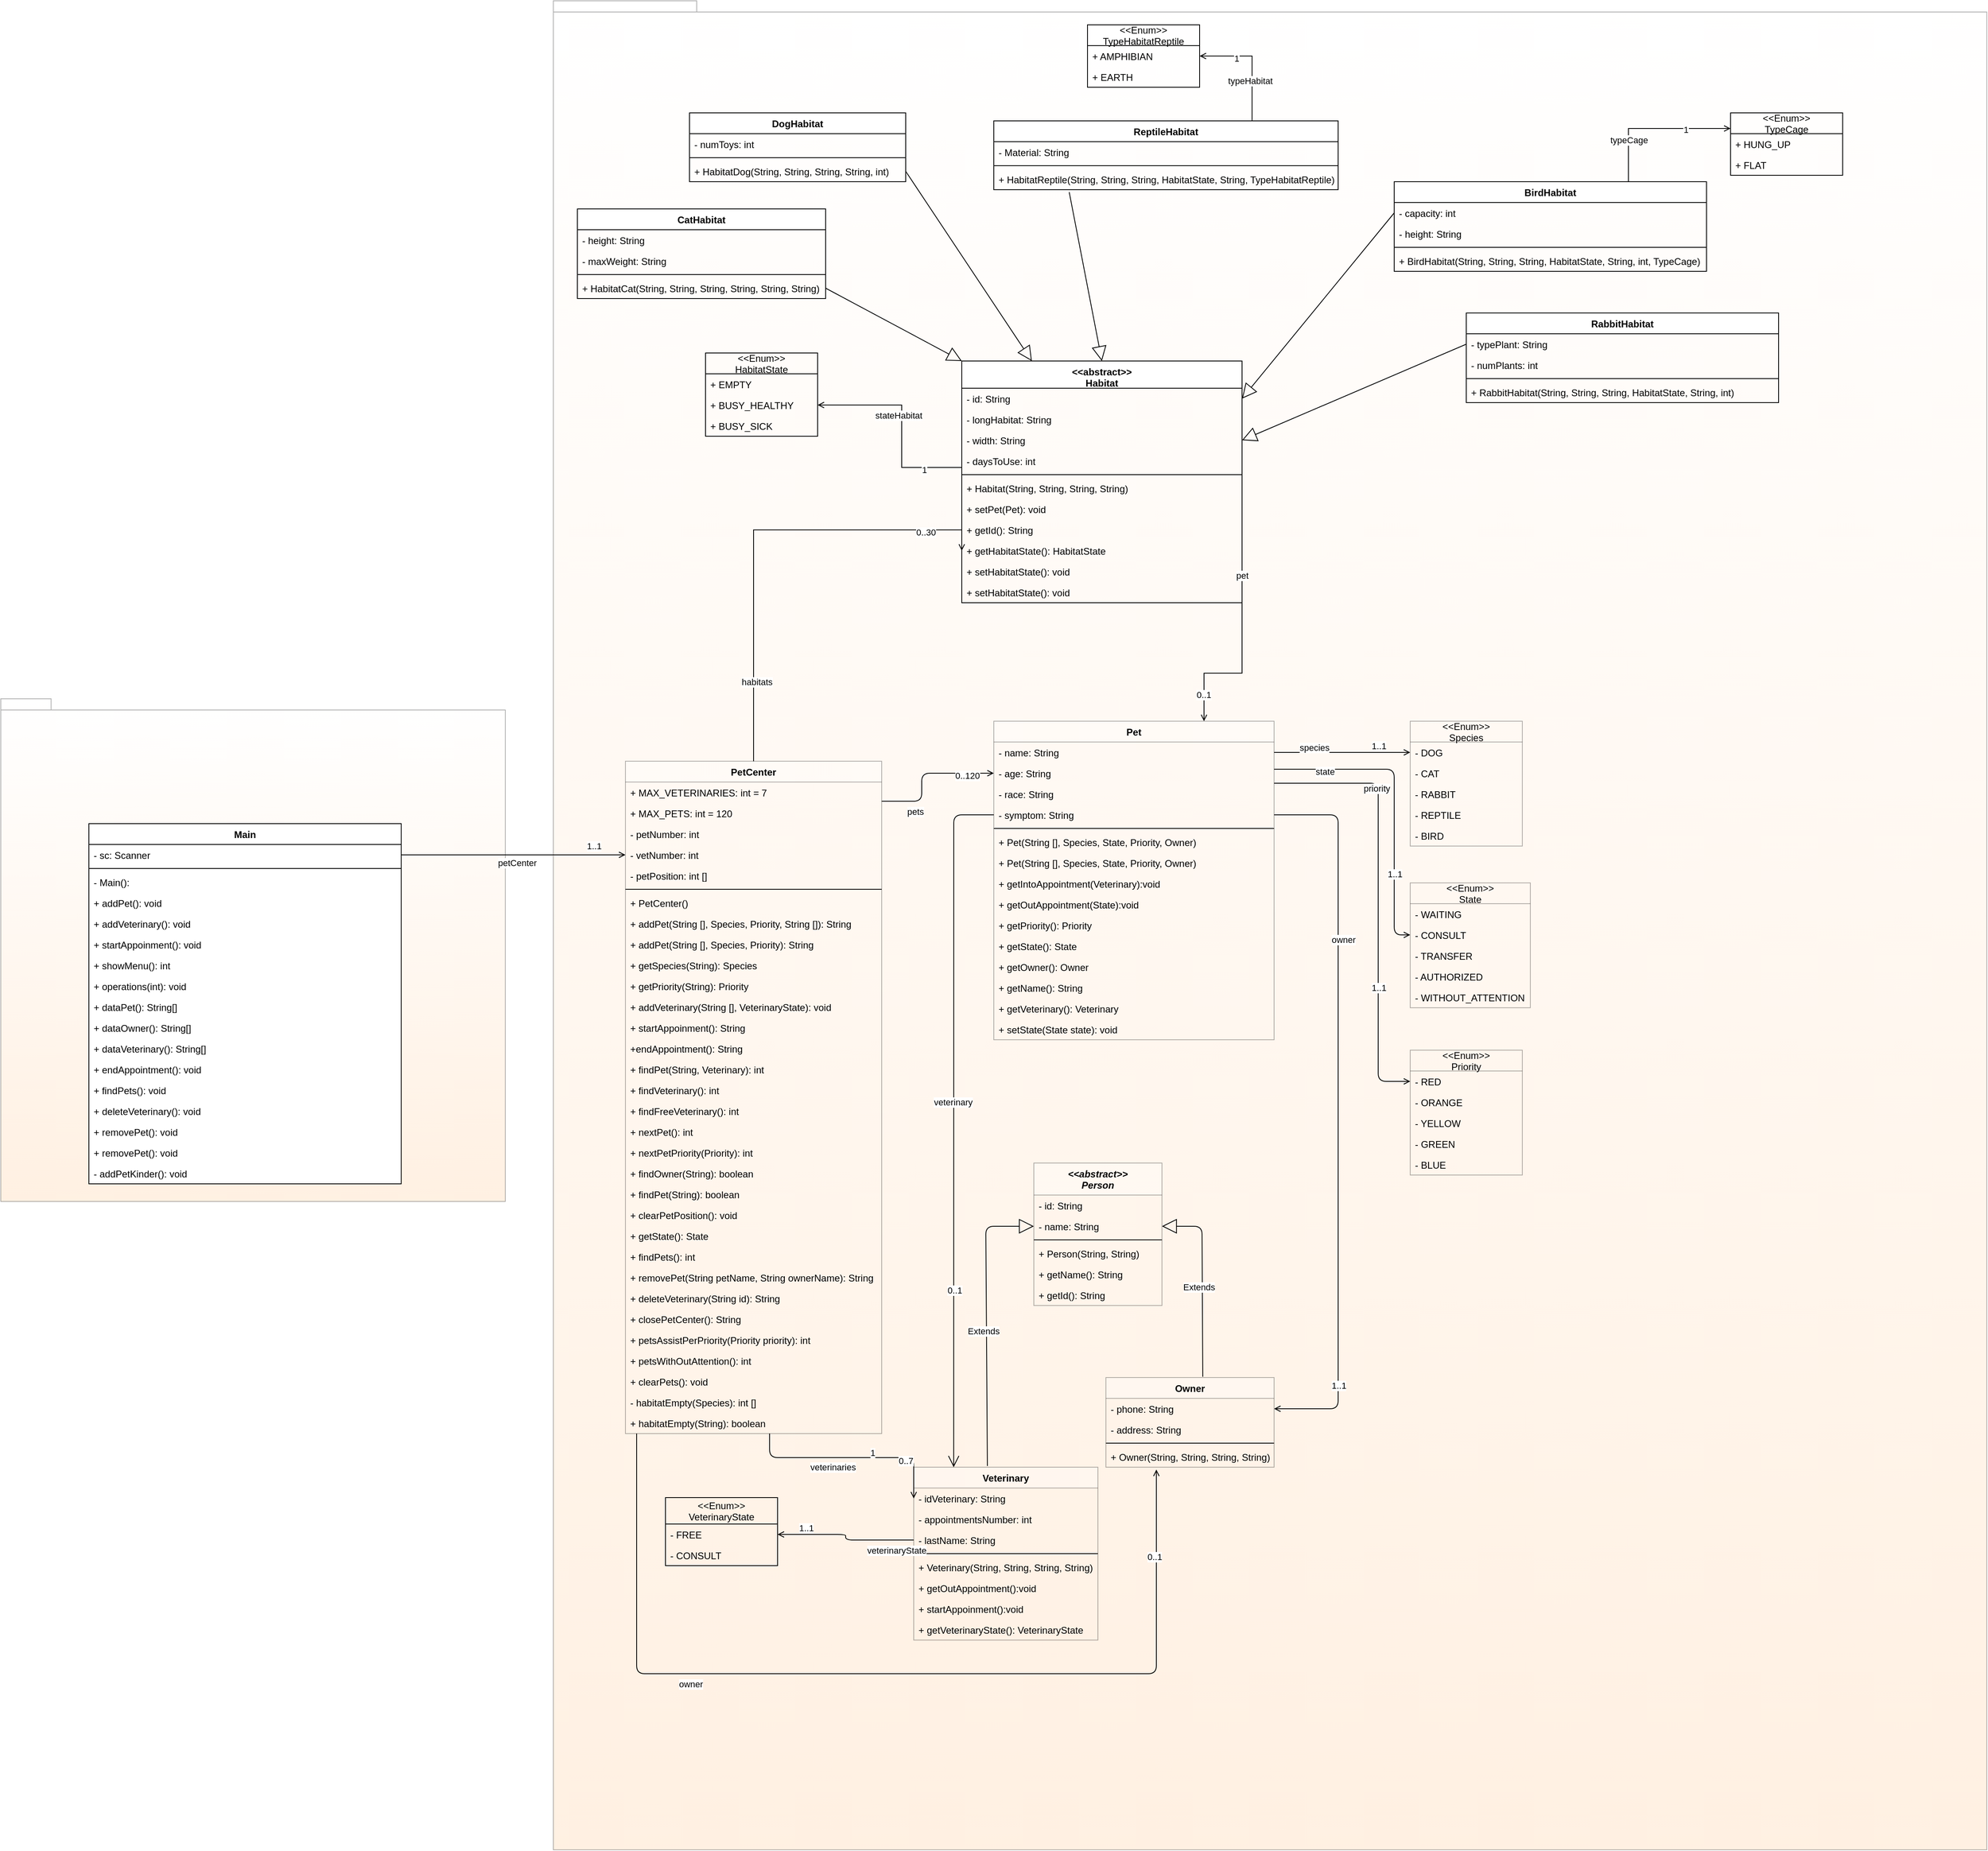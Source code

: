 <mxfile version="14.5.1" type="device" pages="3"><diagram id="TE1JZmE2MYAIB8r283EX" name="diagramClass"><mxGraphModel dx="1695" dy="1679" grid="1" gridSize="10" guides="1" tooltips="1" connect="1" arrows="1" fold="1" page="1" pageScale="1" pageWidth="827" pageHeight="1169" math="0" shadow="0"><root><mxCell id="0"/><mxCell id="1" parent="0"/><mxCell id="Zy_2YPm7SdwHdXRaRegE-5" value="" style="shape=folder;fontStyle=1;spacingTop=10;tabWidth=40;tabHeight=14;tabPosition=left;html=1;shadow=0;sketch=0;gradientColor=#FFCE9F;opacity=30;" parent="1" vertex="1"><mxGeometry x="-670" y="-18" width="630" height="628" as="geometry"/></mxCell><mxCell id="Zy_2YPm7SdwHdXRaRegE-6" value="" style="shape=folder;fontStyle=1;spacingTop=10;tabWidth=40;tabHeight=14;tabPosition=left;html=1;shadow=0;sketch=0;gradientColor=#FFCE9F;opacity=30;" parent="1" vertex="1"><mxGeometry x="20" y="-890" width="1790" height="2310" as="geometry"/></mxCell><mxCell id="FSUtWNS1EhMg_ebCTlDi-1" style="edgeStyle=orthogonalEdgeStyle;rounded=0;orthogonalLoop=1;jettySize=auto;html=1;exitX=0.5;exitY=0;exitDx=0;exitDy=0;entryX=0;entryY=0.5;entryDx=0;entryDy=0;endArrow=open;endFill=0;" parent="1" source="Zy_2YPm7SdwHdXRaRegE-7" target="g2IkQWTgpVZpTaf-bFgs-2" edge="1"><mxGeometry relative="1" as="geometry"><Array as="points"><mxPoint x="270" y="-229"/></Array></mxGeometry></mxCell><mxCell id="FSUtWNS1EhMg_ebCTlDi-2" value="habitats" style="edgeLabel;html=1;align=center;verticalAlign=middle;resizable=0;points=[];" parent="FSUtWNS1EhMg_ebCTlDi-1" vertex="1" connectable="0"><mxGeometry x="-0.656" y="-4" relative="1" as="geometry"><mxPoint as="offset"/></mxGeometry></mxCell><mxCell id="FSUtWNS1EhMg_ebCTlDi-3" value="0..30" style="edgeLabel;html=1;align=center;verticalAlign=middle;resizable=0;points=[];" parent="FSUtWNS1EhMg_ebCTlDi-1" vertex="1" connectable="0"><mxGeometry x="0.753" y="-3" relative="1" as="geometry"><mxPoint as="offset"/></mxGeometry></mxCell><mxCell id="Zy_2YPm7SdwHdXRaRegE-7" value="PetCenter" style="swimlane;fontStyle=1;align=center;verticalAlign=top;childLayout=stackLayout;horizontal=1;startSize=26;horizontalStack=0;resizeParent=1;resizeParentMax=0;resizeLast=0;collapsible=1;marginBottom=0;shadow=0;sketch=0;strokeColor=#000000;fillColor=#ffffff;gradientColor=#ffffff;opacity=30;" parent="1" vertex="1"><mxGeometry x="110" y="60" width="320" height="840" as="geometry"/></mxCell><mxCell id="Zy_2YPm7SdwHdXRaRegE-8" value="+ MAX_VETERINARIES: int = 7" style="text;strokeColor=none;fillColor=none;align=left;verticalAlign=top;spacingLeft=4;spacingRight=4;overflow=hidden;rotatable=0;points=[[0,0.5],[1,0.5]];portConstraint=eastwest;" parent="Zy_2YPm7SdwHdXRaRegE-7" vertex="1"><mxGeometry y="26" width="320" height="26" as="geometry"/></mxCell><mxCell id="nuEymp4hg5QJ6TGOS-4--1" value="+ MAX_PETS: int = 120" style="text;strokeColor=none;fillColor=none;align=left;verticalAlign=top;spacingLeft=4;spacingRight=4;overflow=hidden;rotatable=0;points=[[0,0.5],[1,0.5]];portConstraint=eastwest;" parent="Zy_2YPm7SdwHdXRaRegE-7" vertex="1"><mxGeometry y="52" width="320" height="26" as="geometry"/></mxCell><mxCell id="0xm2MS0Ds2zK2ChRu8oa-1" value="- petNumber: int" style="text;strokeColor=none;fillColor=none;align=left;verticalAlign=top;spacingLeft=4;spacingRight=4;overflow=hidden;rotatable=0;points=[[0,0.5],[1,0.5]];portConstraint=eastwest;" parent="Zy_2YPm7SdwHdXRaRegE-7" vertex="1"><mxGeometry y="78" width="320" height="26" as="geometry"/></mxCell><mxCell id="0xm2MS0Ds2zK2ChRu8oa-2" value="- vetNumber: int" style="text;strokeColor=none;fillColor=none;align=left;verticalAlign=top;spacingLeft=4;spacingRight=4;overflow=hidden;rotatable=0;points=[[0,0.5],[1,0.5]];portConstraint=eastwest;" parent="Zy_2YPm7SdwHdXRaRegE-7" vertex="1"><mxGeometry y="104" width="320" height="26" as="geometry"/></mxCell><mxCell id="BNujW93JAhMUTFhAhIHB-1" value="- petPosition: int []" style="text;strokeColor=none;fillColor=none;align=left;verticalAlign=top;spacingLeft=4;spacingRight=4;overflow=hidden;rotatable=0;points=[[0,0.5],[1,0.5]];portConstraint=eastwest;" parent="Zy_2YPm7SdwHdXRaRegE-7" vertex="1"><mxGeometry y="130" width="320" height="26" as="geometry"/></mxCell><mxCell id="Zy_2YPm7SdwHdXRaRegE-9" value="" style="line;strokeWidth=1;fillColor=none;align=left;verticalAlign=middle;spacingTop=-1;spacingLeft=3;spacingRight=3;rotatable=0;labelPosition=right;points=[];portConstraint=eastwest;" parent="Zy_2YPm7SdwHdXRaRegE-7" vertex="1"><mxGeometry y="156" width="320" height="8" as="geometry"/></mxCell><mxCell id="Zy_2YPm7SdwHdXRaRegE-10" value="+ PetCenter()" style="text;strokeColor=none;fillColor=none;align=left;verticalAlign=top;spacingLeft=4;spacingRight=4;overflow=hidden;rotatable=0;points=[[0,0.5],[1,0.5]];portConstraint=eastwest;" parent="Zy_2YPm7SdwHdXRaRegE-7" vertex="1"><mxGeometry y="164" width="320" height="26" as="geometry"/></mxCell><mxCell id="nuEymp4hg5QJ6TGOS-4--2" value="+ addPet(String [], Species, Priority, String []): String" style="text;strokeColor=none;fillColor=none;align=left;verticalAlign=top;spacingLeft=4;spacingRight=4;overflow=hidden;rotatable=0;points=[[0,0.5],[1,0.5]];portConstraint=eastwest;" parent="Zy_2YPm7SdwHdXRaRegE-7" vertex="1"><mxGeometry y="190" width="320" height="26" as="geometry"/></mxCell><mxCell id="BNujW93JAhMUTFhAhIHB-4" value="+ addPet(String [], Species, Priority): String" style="text;strokeColor=none;fillColor=none;align=left;verticalAlign=top;spacingLeft=4;spacingRight=4;overflow=hidden;rotatable=0;points=[[0,0.5],[1,0.5]];portConstraint=eastwest;" parent="Zy_2YPm7SdwHdXRaRegE-7" vertex="1"><mxGeometry y="216" width="320" height="26" as="geometry"/></mxCell><mxCell id="BNujW93JAhMUTFhAhIHB-5" value="+ getSpecies(String): Species" style="text;strokeColor=none;fillColor=none;align=left;verticalAlign=top;spacingLeft=4;spacingRight=4;overflow=hidden;rotatable=0;points=[[0,0.5],[1,0.5]];portConstraint=eastwest;" parent="Zy_2YPm7SdwHdXRaRegE-7" vertex="1"><mxGeometry y="242" width="320" height="26" as="geometry"/></mxCell><mxCell id="BNujW93JAhMUTFhAhIHB-6" value="+ getPriority(String): Priority" style="text;strokeColor=none;fillColor=none;align=left;verticalAlign=top;spacingLeft=4;spacingRight=4;overflow=hidden;rotatable=0;points=[[0,0.5],[1,0.5]];portConstraint=eastwest;" parent="Zy_2YPm7SdwHdXRaRegE-7" vertex="1"><mxGeometry y="268" width="320" height="26" as="geometry"/></mxCell><mxCell id="nuEymp4hg5QJ6TGOS-4--4" value="+ addVeterinary(String [], VeterinaryState): void" style="text;strokeColor=none;fillColor=none;align=left;verticalAlign=top;spacingLeft=4;spacingRight=4;overflow=hidden;rotatable=0;points=[[0,0.5],[1,0.5]];portConstraint=eastwest;" parent="Zy_2YPm7SdwHdXRaRegE-7" vertex="1"><mxGeometry y="294" width="320" height="26" as="geometry"/></mxCell><mxCell id="vmvSiB0G2bsF6nbdEIy4-20" value="+ startAppoinment(): String" style="text;strokeColor=none;fillColor=none;align=left;verticalAlign=top;spacingLeft=4;spacingRight=4;overflow=hidden;rotatable=0;points=[[0,0.5],[1,0.5]];portConstraint=eastwest;" parent="Zy_2YPm7SdwHdXRaRegE-7" vertex="1"><mxGeometry y="320" width="320" height="26" as="geometry"/></mxCell><mxCell id="6bpkuBFEJat6Qkjr3aH2-5" value="+endAppointment(): String" style="text;strokeColor=none;fillColor=none;align=left;verticalAlign=top;spacingLeft=4;spacingRight=4;overflow=hidden;rotatable=0;points=[[0,0.5],[1,0.5]];portConstraint=eastwest;" parent="Zy_2YPm7SdwHdXRaRegE-7" vertex="1"><mxGeometry y="346" width="320" height="26" as="geometry"/></mxCell><mxCell id="6bpkuBFEJat6Qkjr3aH2-8" value="+ findPet(String, Veterinary): int" style="text;strokeColor=none;fillColor=none;align=left;verticalAlign=top;spacingLeft=4;spacingRight=4;overflow=hidden;rotatable=0;points=[[0,0.5],[1,0.5]];portConstraint=eastwest;" parent="Zy_2YPm7SdwHdXRaRegE-7" vertex="1"><mxGeometry y="372" width="320" height="26" as="geometry"/></mxCell><mxCell id="6bpkuBFEJat6Qkjr3aH2-7" value="+ findVeterinary(): int" style="text;strokeColor=none;fillColor=none;align=left;verticalAlign=top;spacingLeft=4;spacingRight=4;overflow=hidden;rotatable=0;points=[[0,0.5],[1,0.5]];portConstraint=eastwest;" parent="Zy_2YPm7SdwHdXRaRegE-7" vertex="1"><mxGeometry y="398" width="320" height="26" as="geometry"/></mxCell><mxCell id="6bpkuBFEJat6Qkjr3aH2-3" value="+ findFreeVeterinary(): int" style="text;strokeColor=none;fillColor=none;align=left;verticalAlign=top;spacingLeft=4;spacingRight=4;overflow=hidden;rotatable=0;points=[[0,0.5],[1,0.5]];portConstraint=eastwest;" parent="Zy_2YPm7SdwHdXRaRegE-7" vertex="1"><mxGeometry y="424" width="320" height="26" as="geometry"/></mxCell><mxCell id="BNujW93JAhMUTFhAhIHB-7" value="+ nextPet(): int" style="text;strokeColor=none;fillColor=none;align=left;verticalAlign=top;spacingLeft=4;spacingRight=4;overflow=hidden;rotatable=0;points=[[0,0.5],[1,0.5]];portConstraint=eastwest;" parent="Zy_2YPm7SdwHdXRaRegE-7" vertex="1"><mxGeometry y="450" width="320" height="26" as="geometry"/></mxCell><mxCell id="BNujW93JAhMUTFhAhIHB-8" value="+ nextPetPriority(Priority): int" style="text;strokeColor=none;fillColor=none;align=left;verticalAlign=top;spacingLeft=4;spacingRight=4;overflow=hidden;rotatable=0;points=[[0,0.5],[1,0.5]];portConstraint=eastwest;" parent="Zy_2YPm7SdwHdXRaRegE-7" vertex="1"><mxGeometry y="476" width="320" height="26" as="geometry"/></mxCell><mxCell id="BNujW93JAhMUTFhAhIHB-9" value="+ findOwner(String): boolean" style="text;strokeColor=none;fillColor=none;align=left;verticalAlign=top;spacingLeft=4;spacingRight=4;overflow=hidden;rotatable=0;points=[[0,0.5],[1,0.5]];portConstraint=eastwest;" parent="Zy_2YPm7SdwHdXRaRegE-7" vertex="1"><mxGeometry y="502" width="320" height="26" as="geometry"/></mxCell><mxCell id="BNujW93JAhMUTFhAhIHB-10" value="+ findPet(String): boolean" style="text;strokeColor=none;fillColor=none;align=left;verticalAlign=top;spacingLeft=4;spacingRight=4;overflow=hidden;rotatable=0;points=[[0,0.5],[1,0.5]];portConstraint=eastwest;" parent="Zy_2YPm7SdwHdXRaRegE-7" vertex="1"><mxGeometry y="528" width="320" height="26" as="geometry"/></mxCell><mxCell id="BNujW93JAhMUTFhAhIHB-11" value="+ clearPetPosition(): void" style="text;strokeColor=none;fillColor=none;align=left;verticalAlign=top;spacingLeft=4;spacingRight=4;overflow=hidden;rotatable=0;points=[[0,0.5],[1,0.5]];portConstraint=eastwest;" parent="Zy_2YPm7SdwHdXRaRegE-7" vertex="1"><mxGeometry y="554" width="320" height="26" as="geometry"/></mxCell><mxCell id="6bpkuBFEJat6Qkjr3aH2-11" value="+ getState(): State" style="text;strokeColor=none;fillColor=none;align=left;verticalAlign=top;spacingLeft=4;spacingRight=4;overflow=hidden;rotatable=0;points=[[0,0.5],[1,0.5]];portConstraint=eastwest;" parent="Zy_2YPm7SdwHdXRaRegE-7" vertex="1"><mxGeometry y="580" width="320" height="26" as="geometry"/></mxCell><mxCell id="1hDnXNVNISw7NoE-ojNm-1" value="+ findPets(): int" style="text;strokeColor=none;fillColor=none;align=left;verticalAlign=top;spacingLeft=4;spacingRight=4;overflow=hidden;rotatable=0;points=[[0,0.5],[1,0.5]];portConstraint=eastwest;" parent="Zy_2YPm7SdwHdXRaRegE-7" vertex="1"><mxGeometry y="606" width="320" height="26" as="geometry"/></mxCell><mxCell id="1hDnXNVNISw7NoE-ojNm-3" value="+ removePet(String petName, String ownerName): String" style="text;strokeColor=none;fillColor=none;align=left;verticalAlign=top;spacingLeft=4;spacingRight=4;overflow=hidden;rotatable=0;points=[[0,0.5],[1,0.5]];portConstraint=eastwest;" parent="Zy_2YPm7SdwHdXRaRegE-7" vertex="1"><mxGeometry y="632" width="320" height="26" as="geometry"/></mxCell><mxCell id="1hDnXNVNISw7NoE-ojNm-4" value="+ deleteVeterinary(String id): String " style="text;strokeColor=none;fillColor=none;align=left;verticalAlign=top;spacingLeft=4;spacingRight=4;overflow=hidden;rotatable=0;points=[[0,0.5],[1,0.5]];portConstraint=eastwest;" parent="Zy_2YPm7SdwHdXRaRegE-7" vertex="1"><mxGeometry y="658" width="320" height="26" as="geometry"/></mxCell><mxCell id="1hDnXNVNISw7NoE-ojNm-8" value="+ closePetCenter(): String" style="text;strokeColor=none;fillColor=none;align=left;verticalAlign=top;spacingLeft=4;spacingRight=4;overflow=hidden;rotatable=0;points=[[0,0.5],[1,0.5]];portConstraint=eastwest;" parent="Zy_2YPm7SdwHdXRaRegE-7" vertex="1"><mxGeometry y="684" width="320" height="26" as="geometry"/></mxCell><mxCell id="1hDnXNVNISw7NoE-ojNm-10" value="+ petsAssistPerPriority(Priority priority): int" style="text;strokeColor=none;fillColor=none;align=left;verticalAlign=top;spacingLeft=4;spacingRight=4;overflow=hidden;rotatable=0;points=[[0,0.5],[1,0.5]];portConstraint=eastwest;" parent="Zy_2YPm7SdwHdXRaRegE-7" vertex="1"><mxGeometry y="710" width="320" height="26" as="geometry"/></mxCell><mxCell id="1hDnXNVNISw7NoE-ojNm-27" value="+ petsWithOutAttention(): int" style="text;strokeColor=none;fillColor=none;align=left;verticalAlign=top;spacingLeft=4;spacingRight=4;overflow=hidden;rotatable=0;points=[[0,0.5],[1,0.5]];portConstraint=eastwest;" parent="Zy_2YPm7SdwHdXRaRegE-7" vertex="1"><mxGeometry y="736" width="320" height="26" as="geometry"/></mxCell><mxCell id="1hDnXNVNISw7NoE-ojNm-28" value="+ clearPets(): void" style="text;strokeColor=none;fillColor=none;align=left;verticalAlign=top;spacingLeft=4;spacingRight=4;overflow=hidden;rotatable=0;points=[[0,0.5],[1,0.5]];portConstraint=eastwest;" parent="Zy_2YPm7SdwHdXRaRegE-7" vertex="1"><mxGeometry y="762" width="320" height="26" as="geometry"/></mxCell><mxCell id="fkIqeoiBDyQIQUHhqNQz-3" value="- habitatEmpty(Species): int []" style="text;strokeColor=none;fillColor=none;align=left;verticalAlign=top;spacingLeft=4;spacingRight=4;overflow=hidden;rotatable=0;points=[[0,0.5],[1,0.5]];portConstraint=eastwest;" vertex="1" parent="Zy_2YPm7SdwHdXRaRegE-7"><mxGeometry y="788" width="320" height="26" as="geometry"/></mxCell><mxCell id="fkIqeoiBDyQIQUHhqNQz-4" value="+ habitatEmpty(String): boolean" style="text;strokeColor=none;fillColor=none;align=left;verticalAlign=top;spacingLeft=4;spacingRight=4;overflow=hidden;rotatable=0;points=[[0,0.5],[1,0.5]];portConstraint=eastwest;" vertex="1" parent="Zy_2YPm7SdwHdXRaRegE-7"><mxGeometry y="814" width="320" height="26" as="geometry"/></mxCell><mxCell id="Zy_2YPm7SdwHdXRaRegE-11" value="Veterinary" style="swimlane;fontStyle=1;align=center;verticalAlign=top;childLayout=stackLayout;horizontal=1;startSize=26;horizontalStack=0;resizeParent=1;resizeParentMax=0;resizeLast=0;collapsible=1;marginBottom=0;shadow=0;sketch=0;strokeColor=#000000;fillColor=#ffffff;gradientColor=#ffffff;opacity=30;" parent="1" vertex="1"><mxGeometry x="470" y="942" width="230" height="216" as="geometry"/></mxCell><mxCell id="Zy_2YPm7SdwHdXRaRegE-17" value="- idVeterinary: String" style="text;strokeColor=none;fillColor=none;align=left;verticalAlign=top;spacingLeft=4;spacingRight=4;overflow=hidden;rotatable=0;points=[[0,0.5],[1,0.5]];portConstraint=eastwest;" parent="Zy_2YPm7SdwHdXRaRegE-11" vertex="1"><mxGeometry y="26" width="230" height="26" as="geometry"/></mxCell><mxCell id="1hDnXNVNISw7NoE-ojNm-5" value="- appointmentsNumber: int" style="text;strokeColor=none;fillColor=none;align=left;verticalAlign=top;spacingLeft=4;spacingRight=4;overflow=hidden;rotatable=0;points=[[0,0.5],[1,0.5]];portConstraint=eastwest;" parent="Zy_2YPm7SdwHdXRaRegE-11" vertex="1"><mxGeometry y="52" width="230" height="26" as="geometry"/></mxCell><mxCell id="YJWAkWqGA-ryf3FLMws9-1" value="- lastName: String" style="text;strokeColor=none;fillColor=none;align=left;verticalAlign=top;spacingLeft=4;spacingRight=4;overflow=hidden;rotatable=0;points=[[0,0.5],[1,0.5]];portConstraint=eastwest;" parent="Zy_2YPm7SdwHdXRaRegE-11" vertex="1"><mxGeometry y="78" width="230" height="26" as="geometry"/></mxCell><mxCell id="Zy_2YPm7SdwHdXRaRegE-13" value="" style="line;strokeWidth=1;fillColor=none;align=left;verticalAlign=middle;spacingTop=-1;spacingLeft=3;spacingRight=3;rotatable=0;labelPosition=right;points=[];portConstraint=eastwest;" parent="Zy_2YPm7SdwHdXRaRegE-11" vertex="1"><mxGeometry y="104" width="230" height="8" as="geometry"/></mxCell><mxCell id="Zy_2YPm7SdwHdXRaRegE-14" value="+ Veterinary(String, String, String, String)" style="text;strokeColor=none;fillColor=none;align=left;verticalAlign=top;spacingLeft=4;spacingRight=4;overflow=hidden;rotatable=0;points=[[0,0.5],[1,0.5]];portConstraint=eastwest;" parent="Zy_2YPm7SdwHdXRaRegE-11" vertex="1"><mxGeometry y="112" width="230" height="26" as="geometry"/></mxCell><mxCell id="6bpkuBFEJat6Qkjr3aH2-13" value="+ getOutAppointment():void" style="text;strokeColor=none;fillColor=none;align=left;verticalAlign=top;spacingLeft=4;spacingRight=4;overflow=hidden;rotatable=0;points=[[0,0.5],[1,0.5]];portConstraint=eastwest;" parent="Zy_2YPm7SdwHdXRaRegE-11" vertex="1"><mxGeometry y="138" width="230" height="26" as="geometry"/></mxCell><mxCell id="0xm2MS0Ds2zK2ChRu8oa-20" value="+ startAppoinment():void" style="text;strokeColor=none;fillColor=none;align=left;verticalAlign=top;spacingLeft=4;spacingRight=4;overflow=hidden;rotatable=0;points=[[0,0.5],[1,0.5]];portConstraint=eastwest;" parent="Zy_2YPm7SdwHdXRaRegE-11" vertex="1"><mxGeometry y="164" width="230" height="26" as="geometry"/></mxCell><mxCell id="6bpkuBFEJat6Qkjr3aH2-1" value="+ getVeterinaryState(): VeterinaryState" style="text;strokeColor=none;fillColor=none;align=left;verticalAlign=top;spacingLeft=4;spacingRight=4;overflow=hidden;rotatable=0;points=[[0,0.5],[1,0.5]];portConstraint=eastwest;" parent="Zy_2YPm7SdwHdXRaRegE-11" vertex="1"><mxGeometry y="190" width="230" height="26" as="geometry"/></mxCell><mxCell id="Zy_2YPm7SdwHdXRaRegE-18" value="Owner" style="swimlane;fontStyle=1;align=center;verticalAlign=top;childLayout=stackLayout;horizontal=1;startSize=26;horizontalStack=0;resizeParent=1;resizeParentMax=0;resizeLast=0;collapsible=1;marginBottom=0;shadow=0;sketch=0;strokeColor=#000000;fillColor=#ffffff;gradientColor=#ffffff;opacity=30;" parent="1" vertex="1"><mxGeometry x="710" y="830" width="210" height="112" as="geometry"/></mxCell><mxCell id="Zy_2YPm7SdwHdXRaRegE-21" value="- phone: String" style="text;strokeColor=none;fillColor=none;align=left;verticalAlign=top;spacingLeft=4;spacingRight=4;overflow=hidden;rotatable=0;points=[[0,0.5],[1,0.5]];portConstraint=eastwest;" parent="Zy_2YPm7SdwHdXRaRegE-18" vertex="1"><mxGeometry y="26" width="210" height="26" as="geometry"/></mxCell><mxCell id="Zy_2YPm7SdwHdXRaRegE-22" value="- address: String " style="text;strokeColor=none;fillColor=none;align=left;verticalAlign=top;spacingLeft=4;spacingRight=4;overflow=hidden;rotatable=0;points=[[0,0.5],[1,0.5]];portConstraint=eastwest;" parent="Zy_2YPm7SdwHdXRaRegE-18" vertex="1"><mxGeometry y="52" width="210" height="26" as="geometry"/></mxCell><mxCell id="Zy_2YPm7SdwHdXRaRegE-23" value="" style="line;strokeWidth=1;fillColor=none;align=left;verticalAlign=middle;spacingTop=-1;spacingLeft=3;spacingRight=3;rotatable=0;labelPosition=right;points=[];portConstraint=eastwest;" parent="Zy_2YPm7SdwHdXRaRegE-18" vertex="1"><mxGeometry y="78" width="210" height="8" as="geometry"/></mxCell><mxCell id="Zy_2YPm7SdwHdXRaRegE-24" value="+ Owner(String, String, String, String)" style="text;strokeColor=none;fillColor=none;align=left;verticalAlign=top;spacingLeft=4;spacingRight=4;overflow=hidden;rotatable=0;points=[[0,0.5],[1,0.5]];portConstraint=eastwest;" parent="Zy_2YPm7SdwHdXRaRegE-18" vertex="1"><mxGeometry y="86" width="210" height="26" as="geometry"/></mxCell><mxCell id="Zy_2YPm7SdwHdXRaRegE-25" value="&lt;&lt;abstract&gt;&gt;&#10;Person&#10;" style="swimlane;fontStyle=3;align=center;verticalAlign=top;childLayout=stackLayout;horizontal=1;startSize=40;horizontalStack=0;resizeParent=1;resizeParentMax=0;resizeLast=0;collapsible=1;marginBottom=0;shadow=0;sketch=0;strokeColor=#000000;fillColor=#ffffff;gradientColor=#ffffff;opacity=30;" parent="1" vertex="1"><mxGeometry x="620" y="562" width="160" height="178" as="geometry"><mxRectangle x="620" y="270" width="110" height="30" as="alternateBounds"/></mxGeometry></mxCell><mxCell id="Zy_2YPm7SdwHdXRaRegE-26" value="- id: String" style="text;strokeColor=none;fillColor=none;align=left;verticalAlign=top;spacingLeft=4;spacingRight=4;overflow=hidden;rotatable=0;points=[[0,0.5],[1,0.5]];portConstraint=eastwest;" parent="Zy_2YPm7SdwHdXRaRegE-25" vertex="1"><mxGeometry y="40" width="160" height="26" as="geometry"/></mxCell><mxCell id="Zy_2YPm7SdwHdXRaRegE-29" value="- name: String" style="text;strokeColor=none;fillColor=none;align=left;verticalAlign=top;spacingLeft=4;spacingRight=4;overflow=hidden;rotatable=0;points=[[0,0.5],[1,0.5]];portConstraint=eastwest;" parent="Zy_2YPm7SdwHdXRaRegE-25" vertex="1"><mxGeometry y="66" width="160" height="26" as="geometry"/></mxCell><mxCell id="Zy_2YPm7SdwHdXRaRegE-27" value="" style="line;strokeWidth=1;fillColor=none;align=left;verticalAlign=middle;spacingTop=-1;spacingLeft=3;spacingRight=3;rotatable=0;labelPosition=right;points=[];portConstraint=eastwest;" parent="Zy_2YPm7SdwHdXRaRegE-25" vertex="1"><mxGeometry y="92" width="160" height="8" as="geometry"/></mxCell><mxCell id="Zy_2YPm7SdwHdXRaRegE-28" value="+ Person(String, String)" style="text;strokeColor=none;fillColor=none;align=left;verticalAlign=top;spacingLeft=4;spacingRight=4;overflow=hidden;rotatable=0;points=[[0,0.5],[1,0.5]];portConstraint=eastwest;" parent="Zy_2YPm7SdwHdXRaRegE-25" vertex="1"><mxGeometry y="100" width="160" height="26" as="geometry"/></mxCell><mxCell id="BNujW93JAhMUTFhAhIHB-12" value="+ getName(): String" style="text;strokeColor=none;fillColor=none;align=left;verticalAlign=top;spacingLeft=4;spacingRight=4;overflow=hidden;rotatable=0;points=[[0,0.5],[1,0.5]];portConstraint=eastwest;" parent="Zy_2YPm7SdwHdXRaRegE-25" vertex="1"><mxGeometry y="126" width="160" height="26" as="geometry"/></mxCell><mxCell id="6bpkuBFEJat6Qkjr3aH2-2" value="+ getId(): String" style="text;strokeColor=none;fillColor=none;align=left;verticalAlign=top;spacingLeft=4;spacingRight=4;overflow=hidden;rotatable=0;points=[[0,0.5],[1,0.5]];portConstraint=eastwest;" parent="Zy_2YPm7SdwHdXRaRegE-25" vertex="1"><mxGeometry y="152" width="160" height="26" as="geometry"/></mxCell><mxCell id="Zy_2YPm7SdwHdXRaRegE-30" value="Extends" style="endArrow=block;endSize=16;endFill=0;html=1;exitX=0.4;exitY=-0.007;exitDx=0;exitDy=0;entryX=0;entryY=0.5;entryDx=0;entryDy=0;exitPerimeter=0;" parent="1" source="Zy_2YPm7SdwHdXRaRegE-11" target="Zy_2YPm7SdwHdXRaRegE-29" edge="1"><mxGeometry x="-0.06" y="4" width="160" relative="1" as="geometry"><mxPoint x="440" y="380" as="sourcePoint"/><mxPoint x="600" y="380" as="targetPoint"/><Array as="points"><mxPoint x="560" y="641"/></Array><mxPoint as="offset"/></mxGeometry></mxCell><mxCell id="Zy_2YPm7SdwHdXRaRegE-31" value="Extends" style="endArrow=block;endSize=16;endFill=0;html=1;entryX=1;entryY=0.5;entryDx=0;entryDy=0;exitX=0.576;exitY=-0.009;exitDx=0;exitDy=0;exitPerimeter=0;" parent="1" source="Zy_2YPm7SdwHdXRaRegE-18" target="Zy_2YPm7SdwHdXRaRegE-29" edge="1"><mxGeometry x="-0.06" y="4" width="160" relative="1" as="geometry"><mxPoint x="830" y="439" as="sourcePoint"/><mxPoint x="870" y="315" as="targetPoint"/><Array as="points"><mxPoint x="830" y="641"/></Array><mxPoint as="offset"/></mxGeometry></mxCell><mxCell id="Zy_2YPm7SdwHdXRaRegE-32" value="Pet" style="swimlane;fontStyle=1;align=center;verticalAlign=top;childLayout=stackLayout;horizontal=1;startSize=26;horizontalStack=0;resizeParent=1;resizeParentMax=0;resizeLast=0;collapsible=1;marginBottom=0;shadow=0;sketch=0;strokeColor=#000000;fillColor=#ffffff;gradientColor=#ffffff;opacity=30;" parent="1" vertex="1"><mxGeometry x="570" y="10" width="350" height="398" as="geometry"/></mxCell><mxCell id="Zy_2YPm7SdwHdXRaRegE-33" value="- name: String" style="text;strokeColor=none;fillColor=none;align=left;verticalAlign=top;spacingLeft=4;spacingRight=4;overflow=hidden;rotatable=0;points=[[0,0.5],[1,0.5]];portConstraint=eastwest;" parent="Zy_2YPm7SdwHdXRaRegE-32" vertex="1"><mxGeometry y="26" width="350" height="26" as="geometry"/></mxCell><mxCell id="Zy_2YPm7SdwHdXRaRegE-36" value="- age: String" style="text;strokeColor=none;fillColor=none;align=left;verticalAlign=top;spacingLeft=4;spacingRight=4;overflow=hidden;rotatable=0;points=[[0,0.5],[1,0.5]];portConstraint=eastwest;" parent="Zy_2YPm7SdwHdXRaRegE-32" vertex="1"><mxGeometry y="52" width="350" height="26" as="geometry"/></mxCell><mxCell id="Zy_2YPm7SdwHdXRaRegE-37" value="- race: String" style="text;strokeColor=none;fillColor=none;align=left;verticalAlign=top;spacingLeft=4;spacingRight=4;overflow=hidden;rotatable=0;points=[[0,0.5],[1,0.5]];portConstraint=eastwest;" parent="Zy_2YPm7SdwHdXRaRegE-32" vertex="1"><mxGeometry y="78" width="350" height="26" as="geometry"/></mxCell><mxCell id="Zy_2YPm7SdwHdXRaRegE-38" value="- symptom: String" style="text;strokeColor=none;fillColor=none;align=left;verticalAlign=top;spacingLeft=4;spacingRight=4;overflow=hidden;rotatable=0;points=[[0,0.5],[1,0.5]];portConstraint=eastwest;" parent="Zy_2YPm7SdwHdXRaRegE-32" vertex="1"><mxGeometry y="104" width="350" height="26" as="geometry"/></mxCell><mxCell id="Zy_2YPm7SdwHdXRaRegE-34" value="" style="line;strokeWidth=1;fillColor=none;align=left;verticalAlign=middle;spacingTop=-1;spacingLeft=3;spacingRight=3;rotatable=0;labelPosition=right;points=[];portConstraint=eastwest;" parent="Zy_2YPm7SdwHdXRaRegE-32" vertex="1"><mxGeometry y="130" width="350" height="8" as="geometry"/></mxCell><mxCell id="Zy_2YPm7SdwHdXRaRegE-35" value="+ Pet(String [], Species, State, Priority, Owner)&#10;" style="text;strokeColor=none;fillColor=none;align=left;verticalAlign=top;spacingLeft=4;spacingRight=4;overflow=hidden;rotatable=0;points=[[0,0.5],[1,0.5]];portConstraint=eastwest;" parent="Zy_2YPm7SdwHdXRaRegE-32" vertex="1"><mxGeometry y="138" width="350" height="26" as="geometry"/></mxCell><mxCell id="1hDnXNVNISw7NoE-ojNm-26" value="+ Pet(String [], Species, State, Priority, Owner)&#10;" style="text;strokeColor=none;fillColor=none;align=left;verticalAlign=top;spacingLeft=4;spacingRight=4;overflow=hidden;rotatable=0;points=[[0,0.5],[1,0.5]];portConstraint=eastwest;" parent="Zy_2YPm7SdwHdXRaRegE-32" vertex="1"><mxGeometry y="164" width="350" height="26" as="geometry"/></mxCell><mxCell id="0xm2MS0Ds2zK2ChRu8oa-24" value="+ getIntoAppointment(Veterinary):void" style="text;strokeColor=none;fillColor=none;align=left;verticalAlign=top;spacingLeft=4;spacingRight=4;overflow=hidden;rotatable=0;points=[[0,0.5],[1,0.5]];portConstraint=eastwest;" parent="Zy_2YPm7SdwHdXRaRegE-32" vertex="1"><mxGeometry y="190" width="350" height="26" as="geometry"/></mxCell><mxCell id="6bpkuBFEJat6Qkjr3aH2-6" value="+ getOutAppointment(State):void" style="text;strokeColor=none;fillColor=none;align=left;verticalAlign=top;spacingLeft=4;spacingRight=4;overflow=hidden;rotatable=0;points=[[0,0.5],[1,0.5]];portConstraint=eastwest;" parent="Zy_2YPm7SdwHdXRaRegE-32" vertex="1"><mxGeometry y="216" width="350" height="26" as="geometry"/></mxCell><mxCell id="0xm2MS0Ds2zK2ChRu8oa-25" value="+ getPriority(): Priority" style="text;strokeColor=none;fillColor=none;align=left;verticalAlign=top;spacingLeft=4;spacingRight=4;overflow=hidden;rotatable=0;points=[[0,0.5],[1,0.5]];portConstraint=eastwest;" parent="Zy_2YPm7SdwHdXRaRegE-32" vertex="1"><mxGeometry y="242" width="350" height="26" as="geometry"/></mxCell><mxCell id="0xm2MS0Ds2zK2ChRu8oa-26" value="+ getState(): State" style="text;strokeColor=none;fillColor=none;align=left;verticalAlign=top;spacingLeft=4;spacingRight=4;overflow=hidden;rotatable=0;points=[[0,0.5],[1,0.5]];portConstraint=eastwest;" parent="Zy_2YPm7SdwHdXRaRegE-32" vertex="1"><mxGeometry y="268" width="350" height="26" as="geometry"/></mxCell><mxCell id="BNujW93JAhMUTFhAhIHB-13" value="+ getOwner(): Owner" style="text;strokeColor=none;fillColor=none;align=left;verticalAlign=top;spacingLeft=4;spacingRight=4;overflow=hidden;rotatable=0;points=[[0,0.5],[1,0.5]];portConstraint=eastwest;" parent="Zy_2YPm7SdwHdXRaRegE-32" vertex="1"><mxGeometry y="294" width="350" height="26" as="geometry"/></mxCell><mxCell id="BNujW93JAhMUTFhAhIHB-14" value="+ getName(): String" style="text;strokeColor=none;fillColor=none;align=left;verticalAlign=top;spacingLeft=4;spacingRight=4;overflow=hidden;rotatable=0;points=[[0,0.5],[1,0.5]];portConstraint=eastwest;" parent="Zy_2YPm7SdwHdXRaRegE-32" vertex="1"><mxGeometry y="320" width="350" height="26" as="geometry"/></mxCell><mxCell id="6bpkuBFEJat6Qkjr3aH2-9" value="+ getVeterinary(): Veterinary" style="text;strokeColor=none;fillColor=none;align=left;verticalAlign=top;spacingLeft=4;spacingRight=4;overflow=hidden;rotatable=0;points=[[0,0.5],[1,0.5]];portConstraint=eastwest;" parent="Zy_2YPm7SdwHdXRaRegE-32" vertex="1"><mxGeometry y="346" width="350" height="26" as="geometry"/></mxCell><mxCell id="1hDnXNVNISw7NoE-ojNm-9" value="+ setState(State state): void" style="text;strokeColor=none;fillColor=none;align=left;verticalAlign=top;spacingLeft=4;spacingRight=4;overflow=hidden;rotatable=0;points=[[0,0.5],[1,0.5]];portConstraint=eastwest;" parent="Zy_2YPm7SdwHdXRaRegE-32" vertex="1"><mxGeometry y="372" width="350" height="26" as="geometry"/></mxCell><mxCell id="Zy_2YPm7SdwHdXRaRegE-40" value="&lt;&lt;Enum&gt;&gt;&#10;Species" style="swimlane;fontStyle=0;childLayout=stackLayout;horizontal=1;startSize=26;fillColor=none;horizontalStack=0;resizeParent=1;resizeParentMax=0;resizeLast=0;collapsible=1;marginBottom=0;shadow=0;sketch=0;strokeColor=#000000;opacity=30;" parent="1" vertex="1"><mxGeometry x="1090" y="10" width="140" height="156" as="geometry"/></mxCell><mxCell id="Zy_2YPm7SdwHdXRaRegE-41" value="- DOG" style="text;strokeColor=none;fillColor=none;align=left;verticalAlign=top;spacingLeft=4;spacingRight=4;overflow=hidden;rotatable=0;points=[[0,0.5],[1,0.5]];portConstraint=eastwest;" parent="Zy_2YPm7SdwHdXRaRegE-40" vertex="1"><mxGeometry y="26" width="140" height="26" as="geometry"/></mxCell><mxCell id="Zy_2YPm7SdwHdXRaRegE-42" value="- CAT" style="text;strokeColor=none;fillColor=none;align=left;verticalAlign=top;spacingLeft=4;spacingRight=4;overflow=hidden;rotatable=0;points=[[0,0.5],[1,0.5]];portConstraint=eastwest;" parent="Zy_2YPm7SdwHdXRaRegE-40" vertex="1"><mxGeometry y="52" width="140" height="26" as="geometry"/></mxCell><mxCell id="Zy_2YPm7SdwHdXRaRegE-43" value="- RABBIT" style="text;strokeColor=none;fillColor=none;align=left;verticalAlign=top;spacingLeft=4;spacingRight=4;overflow=hidden;rotatable=0;points=[[0,0.5],[1,0.5]];portConstraint=eastwest;" parent="Zy_2YPm7SdwHdXRaRegE-40" vertex="1"><mxGeometry y="78" width="140" height="26" as="geometry"/></mxCell><mxCell id="Zy_2YPm7SdwHdXRaRegE-44" value="- REPTILE" style="text;strokeColor=none;fillColor=none;align=left;verticalAlign=top;spacingLeft=4;spacingRight=4;overflow=hidden;rotatable=0;points=[[0,0.5],[1,0.5]];portConstraint=eastwest;" parent="Zy_2YPm7SdwHdXRaRegE-40" vertex="1"><mxGeometry y="104" width="140" height="26" as="geometry"/></mxCell><mxCell id="Zy_2YPm7SdwHdXRaRegE-45" value="- BIRD" style="text;strokeColor=none;fillColor=none;align=left;verticalAlign=top;spacingLeft=4;spacingRight=4;overflow=hidden;rotatable=0;points=[[0,0.5],[1,0.5]];portConstraint=eastwest;" parent="Zy_2YPm7SdwHdXRaRegE-40" vertex="1"><mxGeometry y="130" width="140" height="26" as="geometry"/></mxCell><mxCell id="Zy_2YPm7SdwHdXRaRegE-47" value="&lt;&lt;Enum&gt;&gt;&#10;State" style="swimlane;fontStyle=0;childLayout=stackLayout;horizontal=1;startSize=26;fillColor=none;horizontalStack=0;resizeParent=1;resizeParentMax=0;resizeLast=0;collapsible=1;marginBottom=0;shadow=0;sketch=0;strokeColor=#000000;opacity=30;" parent="1" vertex="1"><mxGeometry x="1090" y="212" width="150" height="156" as="geometry"/></mxCell><mxCell id="Zy_2YPm7SdwHdXRaRegE-48" value="- WAITING" style="text;strokeColor=none;fillColor=none;align=left;verticalAlign=top;spacingLeft=4;spacingRight=4;overflow=hidden;rotatable=0;points=[[0,0.5],[1,0.5]];portConstraint=eastwest;" parent="Zy_2YPm7SdwHdXRaRegE-47" vertex="1"><mxGeometry y="26" width="150" height="26" as="geometry"/></mxCell><mxCell id="Zy_2YPm7SdwHdXRaRegE-49" value="- CONSULT" style="text;strokeColor=none;fillColor=none;align=left;verticalAlign=top;spacingLeft=4;spacingRight=4;overflow=hidden;rotatable=0;points=[[0,0.5],[1,0.5]];portConstraint=eastwest;" parent="Zy_2YPm7SdwHdXRaRegE-47" vertex="1"><mxGeometry y="52" width="150" height="26" as="geometry"/></mxCell><mxCell id="Zy_2YPm7SdwHdXRaRegE-50" value="- TRANSFER" style="text;strokeColor=none;fillColor=none;align=left;verticalAlign=top;spacingLeft=4;spacingRight=4;overflow=hidden;rotatable=0;points=[[0,0.5],[1,0.5]];portConstraint=eastwest;" parent="Zy_2YPm7SdwHdXRaRegE-47" vertex="1"><mxGeometry y="78" width="150" height="26" as="geometry"/></mxCell><mxCell id="Zy_2YPm7SdwHdXRaRegE-51" value="- AUTHORIZED" style="text;strokeColor=none;fillColor=none;align=left;verticalAlign=top;spacingLeft=4;spacingRight=4;overflow=hidden;rotatable=0;points=[[0,0.5],[1,0.5]];portConstraint=eastwest;" parent="Zy_2YPm7SdwHdXRaRegE-47" vertex="1"><mxGeometry y="104" width="150" height="26" as="geometry"/></mxCell><mxCell id="Zy_2YPm7SdwHdXRaRegE-52" value="- WITHOUT_ATTENTION" style="text;strokeColor=none;fillColor=none;align=left;verticalAlign=top;spacingLeft=4;spacingRight=4;overflow=hidden;rotatable=0;points=[[0,0.5],[1,0.5]];portConstraint=eastwest;" parent="Zy_2YPm7SdwHdXRaRegE-47" vertex="1"><mxGeometry y="130" width="150" height="26" as="geometry"/></mxCell><mxCell id="Zy_2YPm7SdwHdXRaRegE-53" value="&lt;&lt;Enum&gt;&gt;&#10;Priority" style="swimlane;fontStyle=0;childLayout=stackLayout;horizontal=1;startSize=26;fillColor=none;horizontalStack=0;resizeParent=1;resizeParentMax=0;resizeLast=0;collapsible=1;marginBottom=0;shadow=0;sketch=0;strokeColor=#000000;opacity=30;" parent="1" vertex="1"><mxGeometry x="1090" y="421" width="140" height="156" as="geometry"/></mxCell><mxCell id="Zy_2YPm7SdwHdXRaRegE-54" value="- RED" style="text;strokeColor=none;fillColor=none;align=left;verticalAlign=top;spacingLeft=4;spacingRight=4;overflow=hidden;rotatable=0;points=[[0,0.5],[1,0.5]];portConstraint=eastwest;" parent="Zy_2YPm7SdwHdXRaRegE-53" vertex="1"><mxGeometry y="26" width="140" height="26" as="geometry"/></mxCell><mxCell id="Zy_2YPm7SdwHdXRaRegE-55" value="- ORANGE" style="text;strokeColor=none;fillColor=none;align=left;verticalAlign=top;spacingLeft=4;spacingRight=4;overflow=hidden;rotatable=0;points=[[0,0.5],[1,0.5]];portConstraint=eastwest;" parent="Zy_2YPm7SdwHdXRaRegE-53" vertex="1"><mxGeometry y="52" width="140" height="26" as="geometry"/></mxCell><mxCell id="Zy_2YPm7SdwHdXRaRegE-56" value="- YELLOW" style="text;strokeColor=none;fillColor=none;align=left;verticalAlign=top;spacingLeft=4;spacingRight=4;overflow=hidden;rotatable=0;points=[[0,0.5],[1,0.5]];portConstraint=eastwest;" parent="Zy_2YPm7SdwHdXRaRegE-53" vertex="1"><mxGeometry y="78" width="140" height="26" as="geometry"/></mxCell><mxCell id="Zy_2YPm7SdwHdXRaRegE-57" value="- GREEN" style="text;strokeColor=none;fillColor=none;align=left;verticalAlign=top;spacingLeft=4;spacingRight=4;overflow=hidden;rotatable=0;points=[[0,0.5],[1,0.5]];portConstraint=eastwest;" parent="Zy_2YPm7SdwHdXRaRegE-53" vertex="1"><mxGeometry y="104" width="140" height="26" as="geometry"/></mxCell><mxCell id="Zy_2YPm7SdwHdXRaRegE-58" value="- BLUE" style="text;strokeColor=none;fillColor=none;align=left;verticalAlign=top;spacingLeft=4;spacingRight=4;overflow=hidden;rotatable=0;points=[[0,0.5],[1,0.5]];portConstraint=eastwest;" parent="Zy_2YPm7SdwHdXRaRegE-53" vertex="1"><mxGeometry y="130" width="140" height="26" as="geometry"/></mxCell><mxCell id="Zy_2YPm7SdwHdXRaRegE-1" value="Main" style="swimlane;fontStyle=1;align=center;verticalAlign=top;childLayout=stackLayout;horizontal=1;startSize=26;horizontalStack=0;resizeParent=1;resizeParentMax=0;resizeLast=0;collapsible=1;marginBottom=0;swimlaneFillColor=#ffffff;gradientColor=#ffffff;" parent="1" vertex="1"><mxGeometry x="-560" y="138" width="390" height="450" as="geometry"/></mxCell><mxCell id="Zy_2YPm7SdwHdXRaRegE-2" value="- sc: Scanner" style="text;strokeColor=none;fillColor=none;align=left;verticalAlign=top;spacingLeft=4;spacingRight=4;overflow=hidden;rotatable=0;points=[[0,0.5],[1,0.5]];portConstraint=eastwest;" parent="Zy_2YPm7SdwHdXRaRegE-1" vertex="1"><mxGeometry y="26" width="390" height="26" as="geometry"/></mxCell><mxCell id="Zy_2YPm7SdwHdXRaRegE-3" value="" style="line;strokeWidth=1;fillColor=none;align=left;verticalAlign=middle;spacingTop=-1;spacingLeft=3;spacingRight=3;rotatable=0;labelPosition=right;points=[];portConstraint=eastwest;" parent="Zy_2YPm7SdwHdXRaRegE-1" vertex="1"><mxGeometry y="52" width="390" height="8" as="geometry"/></mxCell><mxCell id="Zy_2YPm7SdwHdXRaRegE-4" value="- Main():" style="text;strokeColor=none;fillColor=none;align=left;verticalAlign=top;spacingLeft=4;spacingRight=4;overflow=hidden;rotatable=0;points=[[0,0.5],[1,0.5]];portConstraint=eastwest;" parent="Zy_2YPm7SdwHdXRaRegE-1" vertex="1"><mxGeometry y="60" width="390" height="26" as="geometry"/></mxCell><mxCell id="vmvSiB0G2bsF6nbdEIy4-23" value="+ addPet(): void" style="text;strokeColor=none;fillColor=none;align=left;verticalAlign=top;spacingLeft=4;spacingRight=4;overflow=hidden;rotatable=0;points=[[0,0.5],[1,0.5]];portConstraint=eastwest;" parent="Zy_2YPm7SdwHdXRaRegE-1" vertex="1"><mxGeometry y="86" width="390" height="26" as="geometry"/></mxCell><mxCell id="vmvSiB0G2bsF6nbdEIy4-24" value="+ addVeterinary(): void" style="text;strokeColor=none;fillColor=none;align=left;verticalAlign=top;spacingLeft=4;spacingRight=4;overflow=hidden;rotatable=0;points=[[0,0.5],[1,0.5]];portConstraint=eastwest;" parent="Zy_2YPm7SdwHdXRaRegE-1" vertex="1"><mxGeometry y="112" width="390" height="26" as="geometry"/></mxCell><mxCell id="vmvSiB0G2bsF6nbdEIy4-25" value="+ startAppoinment(): void" style="text;strokeColor=none;fillColor=none;align=left;verticalAlign=top;spacingLeft=4;spacingRight=4;overflow=hidden;rotatable=0;points=[[0,0.5],[1,0.5]];portConstraint=eastwest;" parent="Zy_2YPm7SdwHdXRaRegE-1" vertex="1"><mxGeometry y="138" width="390" height="26" as="geometry"/></mxCell><mxCell id="0xm2MS0Ds2zK2ChRu8oa-3" value="+ showMenu(): int" style="text;strokeColor=none;fillColor=none;align=left;verticalAlign=top;spacingLeft=4;spacingRight=4;overflow=hidden;rotatable=0;points=[[0,0.5],[1,0.5]];portConstraint=eastwest;" parent="Zy_2YPm7SdwHdXRaRegE-1" vertex="1"><mxGeometry y="164" width="390" height="26" as="geometry"/></mxCell><mxCell id="0xm2MS0Ds2zK2ChRu8oa-4" value="+ operations(int): void" style="text;strokeColor=none;fillColor=none;align=left;verticalAlign=top;spacingLeft=4;spacingRight=4;overflow=hidden;rotatable=0;points=[[0,0.5],[1,0.5]];portConstraint=eastwest;" parent="Zy_2YPm7SdwHdXRaRegE-1" vertex="1"><mxGeometry y="190" width="390" height="26" as="geometry"/></mxCell><mxCell id="0xm2MS0Ds2zK2ChRu8oa-5" value="+ dataPet(): String[]&#10;" style="text;strokeColor=none;fillColor=none;align=left;verticalAlign=top;spacingLeft=4;spacingRight=4;overflow=hidden;rotatable=0;points=[[0,0.5],[1,0.5]];portConstraint=eastwest;" parent="Zy_2YPm7SdwHdXRaRegE-1" vertex="1"><mxGeometry y="216" width="390" height="26" as="geometry"/></mxCell><mxCell id="0xm2MS0Ds2zK2ChRu8oa-6" value="+ dataOwner(): String[]&#10;" style="text;strokeColor=none;fillColor=none;align=left;verticalAlign=top;spacingLeft=4;spacingRight=4;overflow=hidden;rotatable=0;points=[[0,0.5],[1,0.5]];portConstraint=eastwest;" parent="Zy_2YPm7SdwHdXRaRegE-1" vertex="1"><mxGeometry y="242" width="390" height="26" as="geometry"/></mxCell><mxCell id="0xm2MS0Ds2zK2ChRu8oa-9" value="+ dataVeterinary(): String[]&#10;&#10;" style="text;strokeColor=none;fillColor=none;align=left;verticalAlign=top;spacingLeft=4;spacingRight=4;overflow=hidden;rotatable=0;points=[[0,0.5],[1,0.5]];portConstraint=eastwest;" parent="Zy_2YPm7SdwHdXRaRegE-1" vertex="1"><mxGeometry y="268" width="390" height="26" as="geometry"/></mxCell><mxCell id="6bpkuBFEJat6Qkjr3aH2-4" value="+ endAppointment(): void" style="text;strokeColor=none;fillColor=none;align=left;verticalAlign=top;spacingLeft=4;spacingRight=4;overflow=hidden;rotatable=0;points=[[0,0.5],[1,0.5]];portConstraint=eastwest;" parent="Zy_2YPm7SdwHdXRaRegE-1" vertex="1"><mxGeometry y="294" width="390" height="26" as="geometry"/></mxCell><mxCell id="1hDnXNVNISw7NoE-ojNm-2" value="+ findPets(): void" style="text;strokeColor=none;fillColor=none;align=left;verticalAlign=top;spacingLeft=4;spacingRight=4;overflow=hidden;rotatable=0;points=[[0,0.5],[1,0.5]];portConstraint=eastwest;" parent="Zy_2YPm7SdwHdXRaRegE-1" vertex="1"><mxGeometry y="320" width="390" height="26" as="geometry"/></mxCell><mxCell id="1hDnXNVNISw7NoE-ojNm-6" value="+ deleteVeterinary(): void" style="text;strokeColor=none;fillColor=none;align=left;verticalAlign=top;spacingLeft=4;spacingRight=4;overflow=hidden;rotatable=0;points=[[0,0.5],[1,0.5]];portConstraint=eastwest;" parent="Zy_2YPm7SdwHdXRaRegE-1" vertex="1"><mxGeometry y="346" width="390" height="26" as="geometry"/></mxCell><mxCell id="1hDnXNVNISw7NoE-ojNm-7" value="+ removePet(): void" style="text;strokeColor=none;fillColor=none;align=left;verticalAlign=top;spacingLeft=4;spacingRight=4;overflow=hidden;rotatable=0;points=[[0,0.5],[1,0.5]];portConstraint=eastwest;" parent="Zy_2YPm7SdwHdXRaRegE-1" vertex="1"><mxGeometry y="372" width="390" height="26" as="geometry"/></mxCell><mxCell id="1hDnXNVNISw7NoE-ojNm-29" value="+ removePet(): void" style="text;strokeColor=none;fillColor=none;align=left;verticalAlign=top;spacingLeft=4;spacingRight=4;overflow=hidden;rotatable=0;points=[[0,0.5],[1,0.5]];portConstraint=eastwest;" parent="Zy_2YPm7SdwHdXRaRegE-1" vertex="1"><mxGeometry y="398" width="390" height="26" as="geometry"/></mxCell><mxCell id="fkIqeoiBDyQIQUHhqNQz-2" value="- addPetKinder(): void" style="text;strokeColor=none;fillColor=none;align=left;verticalAlign=top;spacingLeft=4;spacingRight=4;overflow=hidden;rotatable=0;points=[[0,0.5],[1,0.5]];portConstraint=eastwest;" vertex="1" parent="Zy_2YPm7SdwHdXRaRegE-1"><mxGeometry y="424" width="390" height="26" as="geometry"/></mxCell><mxCell id="0xm2MS0Ds2zK2ChRu8oa-10" value="&lt;&lt;Enum&gt;&gt;&#10;VeterinaryState" style="swimlane;fontStyle=0;childLayout=stackLayout;horizontal=1;startSize=33;fillColor=none;horizontalStack=0;resizeParent=1;resizeParentMax=0;resizeLast=0;collapsible=1;marginBottom=0;" parent="1" vertex="1"><mxGeometry x="160" y="980" width="140" height="85" as="geometry"/></mxCell><mxCell id="0xm2MS0Ds2zK2ChRu8oa-11" value="- FREE" style="text;strokeColor=none;fillColor=none;align=left;verticalAlign=top;spacingLeft=4;spacingRight=4;overflow=hidden;rotatable=0;points=[[0,0.5],[1,0.5]];portConstraint=eastwest;" parent="0xm2MS0Ds2zK2ChRu8oa-10" vertex="1"><mxGeometry y="33" width="140" height="26" as="geometry"/></mxCell><mxCell id="0xm2MS0Ds2zK2ChRu8oa-12" value="- CONSULT" style="text;strokeColor=none;fillColor=none;align=left;verticalAlign=top;spacingLeft=4;spacingRight=4;overflow=hidden;rotatable=0;points=[[0,0.5],[1,0.5]];portConstraint=eastwest;" parent="0xm2MS0Ds2zK2ChRu8oa-10" vertex="1"><mxGeometry y="59" width="140" height="26" as="geometry"/></mxCell><mxCell id="0xm2MS0Ds2zK2ChRu8oa-21" value="" style="endArrow=open;endFill=1;endSize=12;html=1;exitX=0;exitY=0.5;exitDx=0;exitDy=0;entryX=0.217;entryY=0;entryDx=0;entryDy=0;entryPerimeter=0;" parent="1" source="Zy_2YPm7SdwHdXRaRegE-38" target="Zy_2YPm7SdwHdXRaRegE-11" edge="1"><mxGeometry width="160" relative="1" as="geometry"><mxPoint x="590" y="360" as="sourcePoint"/><mxPoint x="750" y="360" as="targetPoint"/><Array as="points"><mxPoint x="520" y="127"/></Array></mxGeometry></mxCell><mxCell id="0xm2MS0Ds2zK2ChRu8oa-22" value="veterinary" style="edgeLabel;html=1;align=center;verticalAlign=middle;resizable=0;points=[];" parent="0xm2MS0Ds2zK2ChRu8oa-21" vertex="1" connectable="0"><mxGeometry x="-0.054" y="-1" relative="1" as="geometry"><mxPoint as="offset"/></mxGeometry></mxCell><mxCell id="0xm2MS0Ds2zK2ChRu8oa-23" value="0..1" style="edgeLabel;html=1;align=center;verticalAlign=middle;resizable=0;points=[];" parent="0xm2MS0Ds2zK2ChRu8oa-21" vertex="1" connectable="0"><mxGeometry x="0.489" y="1" relative="1" as="geometry"><mxPoint as="offset"/></mxGeometry></mxCell><mxCell id="Ykh5wXw1D8Z936H5eud2-1" value="owner" style="endArrow=open;endFill=0;html=1;edgeStyle=orthogonalEdgeStyle;align=left;verticalAlign=top;entryX=0.3;entryY=1.115;entryDx=0;entryDy=0;entryPerimeter=0;" parent="1" target="Zy_2YPm7SdwHdXRaRegE-24" edge="1"><mxGeometry x="-0.417" relative="1" as="geometry"><mxPoint x="124" y="900" as="sourcePoint"/><mxPoint x="620" y="840" as="targetPoint"/><Array as="points"><mxPoint x="124" y="1200"/><mxPoint x="773" y="1200"/></Array><mxPoint as="offset"/></mxGeometry></mxCell><mxCell id="Ykh5wXw1D8Z936H5eud2-2" value="0..1" style="edgeLabel;resizable=0;html=1;align=left;verticalAlign=bottom;" parent="Ykh5wXw1D8Z936H5eud2-1" connectable="0" vertex="1"><mxGeometry x="-1" relative="1" as="geometry"><mxPoint x="635.92" y="162.01" as="offset"/></mxGeometry></mxCell><mxCell id="Ykh5wXw1D8Z936H5eud2-3" value="petCenter" style="endArrow=open;endFill=0;html=1;edgeStyle=orthogonalEdgeStyle;align=left;verticalAlign=top;entryX=0;entryY=0.5;entryDx=0;entryDy=0;exitX=1;exitY=0.5;exitDx=0;exitDy=0;" parent="1" source="Zy_2YPm7SdwHdXRaRegE-2" target="0xm2MS0Ds2zK2ChRu8oa-2" edge="1"><mxGeometry x="-0.152" y="3" relative="1" as="geometry"><mxPoint x="-170" y="180" as="sourcePoint"/><mxPoint x="-10" y="180" as="targetPoint"/><mxPoint as="offset"/></mxGeometry></mxCell><mxCell id="Ykh5wXw1D8Z936H5eud2-4" value="1..1" style="edgeLabel;resizable=0;html=1;align=left;verticalAlign=bottom;" parent="Ykh5wXw1D8Z936H5eud2-3" connectable="0" vertex="1"><mxGeometry x="-1" relative="1" as="geometry"><mxPoint x="230" y="-3" as="offset"/></mxGeometry></mxCell><mxCell id="Ykh5wXw1D8Z936H5eud2-5" value="pets" style="endArrow=open;endFill=0;html=1;edgeStyle=orthogonalEdgeStyle;align=left;verticalAlign=top;entryX=0;entryY=0.5;entryDx=0;entryDy=0;" parent="1" target="Zy_2YPm7SdwHdXRaRegE-36" edge="1"><mxGeometry x="-0.657" relative="1" as="geometry"><mxPoint x="430" y="110" as="sourcePoint"/><mxPoint x="590" y="110" as="targetPoint"/><Array as="points"><mxPoint x="480" y="110"/><mxPoint x="480" y="75"/></Array><mxPoint as="offset"/></mxGeometry></mxCell><mxCell id="Ykh5wXw1D8Z936H5eud2-6" value="0..120" style="edgeLabel;resizable=0;html=1;align=left;verticalAlign=bottom;" parent="Ykh5wXw1D8Z936H5eud2-5" connectable="0" vertex="1"><mxGeometry x="-1" relative="1" as="geometry"><mxPoint x="90" y="-24" as="offset"/></mxGeometry></mxCell><mxCell id="Ykh5wXw1D8Z936H5eud2-7" value="species" style="endArrow=open;endFill=0;html=1;edgeStyle=orthogonalEdgeStyle;align=left;verticalAlign=top;entryX=0;entryY=0.5;entryDx=0;entryDy=0;exitX=1;exitY=0.5;exitDx=0;exitDy=0;" parent="1" source="Zy_2YPm7SdwHdXRaRegE-33" target="Zy_2YPm7SdwHdXRaRegE-41" edge="1"><mxGeometry x="-0.647" y="19" relative="1" as="geometry"><mxPoint x="920" y="59.17" as="sourcePoint"/><mxPoint x="1080" y="59.17" as="targetPoint"/><mxPoint as="offset"/></mxGeometry></mxCell><mxCell id="Ykh5wXw1D8Z936H5eud2-8" value="1..1" style="edgeLabel;resizable=0;html=1;align=left;verticalAlign=bottom;" parent="Ykh5wXw1D8Z936H5eud2-7" connectable="0" vertex="1"><mxGeometry x="-1" relative="1" as="geometry"><mxPoint x="120" as="offset"/></mxGeometry></mxCell><mxCell id="Ykh5wXw1D8Z936H5eud2-13" value="veterinaryState" style="endArrow=open;endFill=0;html=1;edgeStyle=orthogonalEdgeStyle;align=left;verticalAlign=top;entryX=1;entryY=0.5;entryDx=0;entryDy=0;exitX=0;exitY=0.5;exitDx=0;exitDy=0;" parent="1" source="YJWAkWqGA-ryf3FLMws9-1" target="0xm2MS0Ds2zK2ChRu8oa-11" edge="1"><mxGeometry x="-0.319" relative="1" as="geometry"><mxPoint x="340" y="942" as="sourcePoint"/><mxPoint x="500" y="942" as="targetPoint"/><mxPoint as="offset"/></mxGeometry></mxCell><mxCell id="Ykh5wXw1D8Z936H5eud2-14" value="1..1" style="edgeLabel;resizable=0;html=1;align=left;verticalAlign=bottom;" parent="Ykh5wXw1D8Z936H5eud2-13" connectable="0" vertex="1"><mxGeometry x="-1" relative="1" as="geometry"><mxPoint x="-145" y="-7" as="offset"/></mxGeometry></mxCell><mxCell id="Ykh5wXw1D8Z936H5eud2-15" value="veterinaries" style="endArrow=open;endFill=0;html=1;edgeStyle=orthogonalEdgeStyle;align=left;verticalAlign=top;entryX=0;entryY=0.5;entryDx=0;entryDy=0;" parent="1" target="Zy_2YPm7SdwHdXRaRegE-17" edge="1"><mxGeometry x="-0.4" y="1" relative="1" as="geometry"><mxPoint x="290" y="900" as="sourcePoint"/><mxPoint x="450" y="870" as="targetPoint"/><Array as="points"><mxPoint x="290" y="930"/><mxPoint x="470" y="930"/></Array><mxPoint as="offset"/></mxGeometry></mxCell><mxCell id="Ykh5wXw1D8Z936H5eud2-16" value="1" style="edgeLabel;resizable=0;html=1;align=left;verticalAlign=bottom;" parent="Ykh5wXw1D8Z936H5eud2-15" connectable="0" vertex="1"><mxGeometry x="-1" relative="1" as="geometry"><mxPoint x="124" y="32" as="offset"/></mxGeometry></mxCell><mxCell id="Ykh5wXw1D8Z936H5eud2-19" value="0..7" style="edgeLabel;html=1;align=center;verticalAlign=middle;resizable=0;points=[];" parent="Ykh5wXw1D8Z936H5eud2-15" vertex="1" connectable="0"><mxGeometry x="0.53" y="-4" relative="1" as="geometry"><mxPoint as="offset"/></mxGeometry></mxCell><mxCell id="Ykh5wXw1D8Z936H5eud2-20" value="state" style="endArrow=open;endFill=0;html=1;edgeStyle=orthogonalEdgeStyle;align=left;verticalAlign=top;entryX=0;entryY=0.5;entryDx=0;entryDy=0;" parent="1" target="Zy_2YPm7SdwHdXRaRegE-49" edge="1"><mxGeometry x="-0.735" y="10" relative="1" as="geometry"><mxPoint x="920" y="70.0" as="sourcePoint"/><mxPoint x="1080" y="70.0" as="targetPoint"/><Array as="points"><mxPoint x="1070" y="70"/><mxPoint x="1070" y="277"/></Array><mxPoint as="offset"/></mxGeometry></mxCell><mxCell id="Ykh5wXw1D8Z936H5eud2-21" value="1..1" style="edgeLabel;resizable=0;html=1;align=left;verticalAlign=bottom;" parent="Ykh5wXw1D8Z936H5eud2-20" connectable="0" vertex="1"><mxGeometry x="-1" relative="1" as="geometry"><mxPoint x="140" y="139" as="offset"/></mxGeometry></mxCell><mxCell id="Ykh5wXw1D8Z936H5eud2-22" value="priority" style="endArrow=open;endFill=0;html=1;edgeStyle=orthogonalEdgeStyle;align=left;verticalAlign=top;entryX=0;entryY=0.5;entryDx=0;entryDy=0;" parent="1" target="Zy_2YPm7SdwHdXRaRegE-54" edge="1"><mxGeometry x="-0.595" y="8" relative="1" as="geometry"><mxPoint x="920" y="87.5" as="sourcePoint"/><mxPoint x="1080" y="87.5" as="targetPoint"/><Array as="points"><mxPoint x="1050" y="88"/><mxPoint x="1050" y="460"/></Array><mxPoint y="1" as="offset"/></mxGeometry></mxCell><mxCell id="Ykh5wXw1D8Z936H5eud2-23" value="1..1" style="edgeLabel;resizable=0;html=1;align=left;verticalAlign=bottom;" parent="Ykh5wXw1D8Z936H5eud2-22" connectable="0" vertex="1"><mxGeometry x="-1" relative="1" as="geometry"><mxPoint x="120" y="263.5" as="offset"/></mxGeometry></mxCell><mxCell id="Ykh5wXw1D8Z936H5eud2-24" value="owner" style="endArrow=open;endFill=0;html=1;edgeStyle=orthogonalEdgeStyle;align=left;verticalAlign=top;exitX=1;exitY=0.5;exitDx=0;exitDy=0;entryX=1;entryY=0.5;entryDx=0;entryDy=0;" parent="1" source="Zy_2YPm7SdwHdXRaRegE-38" target="Zy_2YPm7SdwHdXRaRegE-21" edge="1"><mxGeometry x="-0.505" y="-10" relative="1" as="geometry"><mxPoint x="837" y="378.0" as="sourcePoint"/><mxPoint x="997" y="378.0" as="targetPoint"/><Array as="points"><mxPoint x="1000" y="127"/><mxPoint x="1000" y="869"/></Array><mxPoint as="offset"/></mxGeometry></mxCell><mxCell id="Ykh5wXw1D8Z936H5eud2-25" value="1..1" style="edgeLabel;resizable=0;html=1;align=left;verticalAlign=bottom;" parent="Ykh5wXw1D8Z936H5eud2-24" connectable="0" vertex="1"><mxGeometry x="-1" relative="1" as="geometry"><mxPoint x="70" y="721" as="offset"/></mxGeometry></mxCell><mxCell id="6HUpRUGOy6C29UYW9UCH-11" style="edgeStyle=orthogonalEdgeStyle;rounded=0;orthogonalLoop=1;jettySize=auto;html=1;exitX=0;exitY=0.5;exitDx=0;exitDy=0;entryX=1;entryY=0.5;entryDx=0;entryDy=0;endArrow=open;endFill=0;" parent="1" source="6HUpRUGOy6C29UYW9UCH-4" target="6HUpRUGOy6C29UYW9UCH-9" edge="1"><mxGeometry relative="1" as="geometry"><Array as="points"><mxPoint x="455" y="-307"/><mxPoint x="455" y="-385"/></Array></mxGeometry></mxCell><mxCell id="6HUpRUGOy6C29UYW9UCH-36" value="stateHabitat" style="edgeLabel;html=1;align=center;verticalAlign=middle;resizable=0;points=[];" parent="6HUpRUGOy6C29UYW9UCH-11" vertex="1" connectable="0"><mxGeometry x="0.169" y="4" relative="1" as="geometry"><mxPoint as="offset"/></mxGeometry></mxCell><mxCell id="6HUpRUGOy6C29UYW9UCH-37" value="1" style="edgeLabel;html=1;align=center;verticalAlign=middle;resizable=0;points=[];" parent="6HUpRUGOy6C29UYW9UCH-11" vertex="1" connectable="0"><mxGeometry x="-0.485" y="3" relative="1" as="geometry"><mxPoint as="offset"/></mxGeometry></mxCell><mxCell id="6HUpRUGOy6C29UYW9UCH-7" value="&lt;&lt;Enum&gt;&gt;&#10;HabitatState" style="swimlane;fontStyle=0;childLayout=stackLayout;horizontal=1;startSize=26;fillColor=none;horizontalStack=0;resizeParent=1;resizeParentMax=0;resizeLast=0;collapsible=1;marginBottom=0;" parent="1" vertex="1"><mxGeometry x="210" y="-450" width="140" height="104" as="geometry"/></mxCell><mxCell id="6HUpRUGOy6C29UYW9UCH-8" value="+ EMPTY" style="text;strokeColor=none;fillColor=none;align=left;verticalAlign=top;spacingLeft=4;spacingRight=4;overflow=hidden;rotatable=0;points=[[0,0.5],[1,0.5]];portConstraint=eastwest;" parent="6HUpRUGOy6C29UYW9UCH-7" vertex="1"><mxGeometry y="26" width="140" height="26" as="geometry"/></mxCell><mxCell id="6HUpRUGOy6C29UYW9UCH-9" value="+ BUSY_HEALTHY" style="text;strokeColor=none;fillColor=none;align=left;verticalAlign=top;spacingLeft=4;spacingRight=4;overflow=hidden;rotatable=0;points=[[0,0.5],[1,0.5]];portConstraint=eastwest;" parent="6HUpRUGOy6C29UYW9UCH-7" vertex="1"><mxGeometry y="52" width="140" height="26" as="geometry"/></mxCell><mxCell id="6HUpRUGOy6C29UYW9UCH-10" value="+ BUSY_SICK" style="text;strokeColor=none;fillColor=none;align=left;verticalAlign=top;spacingLeft=4;spacingRight=4;overflow=hidden;rotatable=0;points=[[0,0.5],[1,0.5]];portConstraint=eastwest;" parent="6HUpRUGOy6C29UYW9UCH-7" vertex="1"><mxGeometry y="78" width="140" height="26" as="geometry"/></mxCell><mxCell id="6HUpRUGOy6C29UYW9UCH-12" value="CatHabitat" style="swimlane;fontStyle=1;align=center;verticalAlign=top;childLayout=stackLayout;horizontal=1;startSize=26;horizontalStack=0;resizeParent=1;resizeParentMax=0;resizeLast=0;collapsible=1;marginBottom=0;" parent="1" vertex="1"><mxGeometry x="50" y="-630" width="310" height="112" as="geometry"/></mxCell><mxCell id="6HUpRUGOy6C29UYW9UCH-18" value="- height: String" style="text;strokeColor=none;fillColor=none;align=left;verticalAlign=top;spacingLeft=4;spacingRight=4;overflow=hidden;rotatable=0;points=[[0,0.5],[1,0.5]];portConstraint=eastwest;" parent="6HUpRUGOy6C29UYW9UCH-12" vertex="1"><mxGeometry y="26" width="310" height="26" as="geometry"/></mxCell><mxCell id="6HUpRUGOy6C29UYW9UCH-19" value="- maxWeight: String" style="text;strokeColor=none;fillColor=none;align=left;verticalAlign=top;spacingLeft=4;spacingRight=4;overflow=hidden;rotatable=0;points=[[0,0.5],[1,0.5]];portConstraint=eastwest;" parent="6HUpRUGOy6C29UYW9UCH-12" vertex="1"><mxGeometry y="52" width="310" height="26" as="geometry"/></mxCell><mxCell id="6HUpRUGOy6C29UYW9UCH-14" value="" style="line;strokeWidth=1;fillColor=none;align=left;verticalAlign=middle;spacingTop=-1;spacingLeft=3;spacingRight=3;rotatable=0;labelPosition=right;points=[];portConstraint=eastwest;" parent="6HUpRUGOy6C29UYW9UCH-12" vertex="1"><mxGeometry y="78" width="310" height="8" as="geometry"/></mxCell><mxCell id="6HUpRUGOy6C29UYW9UCH-15" value="+ HabitatCat(String, String, String, String, String, String)" style="text;strokeColor=none;fillColor=none;align=left;verticalAlign=top;spacingLeft=4;spacingRight=4;overflow=hidden;rotatable=0;points=[[0,0.5],[1,0.5]];portConstraint=eastwest;" parent="6HUpRUGOy6C29UYW9UCH-12" vertex="1"><mxGeometry y="86" width="310" height="26" as="geometry"/></mxCell><mxCell id="6HUpRUGOy6C29UYW9UCH-16" value="" style="endArrow=block;endSize=16;endFill=0;html=1;exitX=1;exitY=0.5;exitDx=0;exitDy=0;entryX=0;entryY=0;entryDx=0;entryDy=0;" parent="1" source="6HUpRUGOy6C29UYW9UCH-15" target="6HUpRUGOy6C29UYW9UCH-1" edge="1"><mxGeometry width="160" relative="1" as="geometry"><mxPoint x="610" y="-400" as="sourcePoint"/><mxPoint x="770" y="-400" as="targetPoint"/></mxGeometry></mxCell><mxCell id="6HUpRUGOy6C29UYW9UCH-20" value="DogHabitat" style="swimlane;fontStyle=1;align=center;verticalAlign=top;childLayout=stackLayout;horizontal=1;startSize=26;horizontalStack=0;resizeParent=1;resizeParentMax=0;resizeLast=0;collapsible=1;marginBottom=0;" parent="1" vertex="1"><mxGeometry x="190" y="-750" width="270" height="86" as="geometry"/></mxCell><mxCell id="6HUpRUGOy6C29UYW9UCH-21" value="- numToys: int" style="text;strokeColor=none;fillColor=none;align=left;verticalAlign=top;spacingLeft=4;spacingRight=4;overflow=hidden;rotatable=0;points=[[0,0.5],[1,0.5]];portConstraint=eastwest;" parent="6HUpRUGOy6C29UYW9UCH-20" vertex="1"><mxGeometry y="26" width="270" height="26" as="geometry"/></mxCell><mxCell id="6HUpRUGOy6C29UYW9UCH-22" value="" style="line;strokeWidth=1;fillColor=none;align=left;verticalAlign=middle;spacingTop=-1;spacingLeft=3;spacingRight=3;rotatable=0;labelPosition=right;points=[];portConstraint=eastwest;" parent="6HUpRUGOy6C29UYW9UCH-20" vertex="1"><mxGeometry y="52" width="270" height="8" as="geometry"/></mxCell><mxCell id="6HUpRUGOy6C29UYW9UCH-23" value="+ HabitatDog(String, String, String, String, int)" style="text;strokeColor=none;fillColor=none;align=left;verticalAlign=top;spacingLeft=4;spacingRight=4;overflow=hidden;rotatable=0;points=[[0,0.5],[1,0.5]];portConstraint=eastwest;" parent="6HUpRUGOy6C29UYW9UCH-20" vertex="1"><mxGeometry y="60" width="270" height="26" as="geometry"/></mxCell><mxCell id="6HUpRUGOy6C29UYW9UCH-24" value="" style="endArrow=block;endSize=16;endFill=0;html=1;exitX=1;exitY=0.5;exitDx=0;exitDy=0;entryX=0.25;entryY=0;entryDx=0;entryDy=0;" parent="1" source="6HUpRUGOy6C29UYW9UCH-23" target="6HUpRUGOy6C29UYW9UCH-1" edge="1"><mxGeometry width="160" relative="1" as="geometry"><mxPoint x="610" y="-400" as="sourcePoint"/><mxPoint x="770" y="-400" as="targetPoint"/></mxGeometry></mxCell><mxCell id="6HUpRUGOy6C29UYW9UCH-25" value="ReptileHabitat" style="swimlane;fontStyle=1;align=center;verticalAlign=top;childLayout=stackLayout;horizontal=1;startSize=26;horizontalStack=0;resizeParent=1;resizeParentMax=0;resizeLast=0;collapsible=1;marginBottom=0;" parent="1" vertex="1"><mxGeometry x="570" y="-740" width="430" height="86" as="geometry"/></mxCell><mxCell id="6HUpRUGOy6C29UYW9UCH-26" value="- Material: String" style="text;strokeColor=none;fillColor=none;align=left;verticalAlign=top;spacingLeft=4;spacingRight=4;overflow=hidden;rotatable=0;points=[[0,0.5],[1,0.5]];portConstraint=eastwest;" parent="6HUpRUGOy6C29UYW9UCH-25" vertex="1"><mxGeometry y="26" width="430" height="26" as="geometry"/></mxCell><mxCell id="6HUpRUGOy6C29UYW9UCH-27" value="" style="line;strokeWidth=1;fillColor=none;align=left;verticalAlign=middle;spacingTop=-1;spacingLeft=3;spacingRight=3;rotatable=0;labelPosition=right;points=[];portConstraint=eastwest;" parent="6HUpRUGOy6C29UYW9UCH-25" vertex="1"><mxGeometry y="52" width="430" height="8" as="geometry"/></mxCell><mxCell id="6HUpRUGOy6C29UYW9UCH-28" value="+ HabitatReptile(String, String, String, HabitatState, String, TypeHabitatReptile)" style="text;strokeColor=none;fillColor=none;align=left;verticalAlign=top;spacingLeft=4;spacingRight=4;overflow=hidden;rotatable=0;points=[[0,0.5],[1,0.5]];portConstraint=eastwest;" parent="6HUpRUGOy6C29UYW9UCH-25" vertex="1"><mxGeometry y="60" width="430" height="26" as="geometry"/></mxCell><mxCell id="6HUpRUGOy6C29UYW9UCH-29" value="&lt;&lt;Enum&gt;&gt;&#10;TypeHabitatReptile" style="swimlane;fontStyle=0;childLayout=stackLayout;horizontal=1;startSize=26;fillColor=none;horizontalStack=0;resizeParent=1;resizeParentMax=0;resizeLast=0;collapsible=1;marginBottom=0;" parent="1" vertex="1"><mxGeometry x="687" y="-860" width="140" height="78" as="geometry"/></mxCell><mxCell id="6HUpRUGOy6C29UYW9UCH-30" value="+ AMPHIBIAN" style="text;strokeColor=none;fillColor=none;align=left;verticalAlign=top;spacingLeft=4;spacingRight=4;overflow=hidden;rotatable=0;points=[[0,0.5],[1,0.5]];portConstraint=eastwest;" parent="6HUpRUGOy6C29UYW9UCH-29" vertex="1"><mxGeometry y="26" width="140" height="26" as="geometry"/></mxCell><mxCell id="6HUpRUGOy6C29UYW9UCH-31" value="+ EARTH" style="text;strokeColor=none;fillColor=none;align=left;verticalAlign=top;spacingLeft=4;spacingRight=4;overflow=hidden;rotatable=0;points=[[0,0.5],[1,0.5]];portConstraint=eastwest;" parent="6HUpRUGOy6C29UYW9UCH-29" vertex="1"><mxGeometry y="52" width="140" height="26" as="geometry"/></mxCell><mxCell id="6HUpRUGOy6C29UYW9UCH-33" style="edgeStyle=orthogonalEdgeStyle;rounded=0;orthogonalLoop=1;jettySize=auto;html=1;exitX=0.75;exitY=0;exitDx=0;exitDy=0;entryX=1;entryY=0.5;entryDx=0;entryDy=0;endArrow=open;endFill=0;" parent="1" source="6HUpRUGOy6C29UYW9UCH-25" target="6HUpRUGOy6C29UYW9UCH-30" edge="1"><mxGeometry relative="1" as="geometry"/></mxCell><mxCell id="6HUpRUGOy6C29UYW9UCH-34" value="typeHabitat" style="edgeLabel;html=1;align=center;verticalAlign=middle;resizable=0;points=[];" parent="6HUpRUGOy6C29UYW9UCH-33" vertex="1" connectable="0"><mxGeometry x="-0.315" y="3" relative="1" as="geometry"><mxPoint as="offset"/></mxGeometry></mxCell><mxCell id="6HUpRUGOy6C29UYW9UCH-35" value="1" style="edgeLabel;html=1;align=center;verticalAlign=middle;resizable=0;points=[];" parent="6HUpRUGOy6C29UYW9UCH-33" vertex="1" connectable="0"><mxGeometry x="0.37" y="3" relative="1" as="geometry"><mxPoint as="offset"/></mxGeometry></mxCell><mxCell id="6HUpRUGOy6C29UYW9UCH-38" value="" style="endArrow=block;endSize=16;endFill=0;html=1;exitX=0.219;exitY=1.115;exitDx=0;exitDy=0;entryX=0.5;entryY=0;entryDx=0;entryDy=0;exitPerimeter=0;" parent="1" source="6HUpRUGOy6C29UYW9UCH-28" target="6HUpRUGOy6C29UYW9UCH-1" edge="1"><mxGeometry width="160" relative="1" as="geometry"><mxPoint x="820" y="-210" as="sourcePoint"/><mxPoint x="980" y="-210" as="targetPoint"/></mxGeometry></mxCell><mxCell id="6HUpRUGOy6C29UYW9UCH-44" value="" style="endArrow=block;endSize=16;endFill=0;html=1;exitX=0;exitY=0.5;exitDx=0;exitDy=0;entryX=1;entryY=0.5;entryDx=0;entryDy=0;" parent="1" source="6HUpRUGOy6C29UYW9UCH-40" target="6HUpRUGOy6C29UYW9UCH-6" edge="1"><mxGeometry width="160" relative="1" as="geometry"><mxPoint x="980" y="-310" as="sourcePoint"/><mxPoint x="1140" y="-310" as="targetPoint"/></mxGeometry></mxCell><mxCell id="6HUpRUGOy6C29UYW9UCH-54" style="edgeStyle=orthogonalEdgeStyle;rounded=0;orthogonalLoop=1;jettySize=auto;html=1;exitX=0.75;exitY=0;exitDx=0;exitDy=0;entryX=0;entryY=0.25;entryDx=0;entryDy=0;endArrow=open;endFill=0;" parent="1" source="6HUpRUGOy6C29UYW9UCH-46" target="6HUpRUGOy6C29UYW9UCH-51" edge="1"><mxGeometry relative="1" as="geometry"/></mxCell><mxCell id="6HUpRUGOy6C29UYW9UCH-57" value="1" style="edgeLabel;html=1;align=center;verticalAlign=middle;resizable=0;points=[];" parent="6HUpRUGOy6C29UYW9UCH-54" vertex="1" connectable="0"><mxGeometry x="0.42" relative="1" as="geometry"><mxPoint y="1" as="offset"/></mxGeometry></mxCell><mxCell id="6HUpRUGOy6C29UYW9UCH-58" value="typeCage" style="edgeLabel;html=1;align=center;verticalAlign=middle;resizable=0;points=[];" parent="6HUpRUGOy6C29UYW9UCH-54" vertex="1" connectable="0"><mxGeometry x="-0.456" relative="1" as="geometry"><mxPoint y="1" as="offset"/></mxGeometry></mxCell><mxCell id="6HUpRUGOy6C29UYW9UCH-46" value="BirdHabitat" style="swimlane;fontStyle=1;align=center;verticalAlign=top;childLayout=stackLayout;horizontal=1;startSize=26;horizontalStack=0;resizeParent=1;resizeParentMax=0;resizeLast=0;collapsible=1;marginBottom=0;" parent="1" vertex="1"><mxGeometry x="1070" y="-664" width="390" height="112" as="geometry"/></mxCell><mxCell id="6HUpRUGOy6C29UYW9UCH-47" value="- capacity: int" style="text;strokeColor=none;fillColor=none;align=left;verticalAlign=top;spacingLeft=4;spacingRight=4;overflow=hidden;rotatable=0;points=[[0,0.5],[1,0.5]];portConstraint=eastwest;" parent="6HUpRUGOy6C29UYW9UCH-46" vertex="1"><mxGeometry y="26" width="390" height="26" as="geometry"/></mxCell><mxCell id="6HUpRUGOy6C29UYW9UCH-50" value="- height: String" style="text;strokeColor=none;fillColor=none;align=left;verticalAlign=top;spacingLeft=4;spacingRight=4;overflow=hidden;rotatable=0;points=[[0,0.5],[1,0.5]];portConstraint=eastwest;" parent="6HUpRUGOy6C29UYW9UCH-46" vertex="1"><mxGeometry y="52" width="390" height="26" as="geometry"/></mxCell><mxCell id="6HUpRUGOy6C29UYW9UCH-48" value="" style="line;strokeWidth=1;fillColor=none;align=left;verticalAlign=middle;spacingTop=-1;spacingLeft=3;spacingRight=3;rotatable=0;labelPosition=right;points=[];portConstraint=eastwest;" parent="6HUpRUGOy6C29UYW9UCH-46" vertex="1"><mxGeometry y="78" width="390" height="8" as="geometry"/></mxCell><mxCell id="6HUpRUGOy6C29UYW9UCH-49" value="+ BirdHabitat(String, String, String, HabitatState, String, int, TypeCage)" style="text;strokeColor=none;fillColor=none;align=left;verticalAlign=top;spacingLeft=4;spacingRight=4;overflow=hidden;rotatable=0;points=[[0,0.5],[1,0.5]];portConstraint=eastwest;" parent="6HUpRUGOy6C29UYW9UCH-46" vertex="1"><mxGeometry y="86" width="390" height="26" as="geometry"/></mxCell><mxCell id="6HUpRUGOy6C29UYW9UCH-51" value="&lt;&lt;Enum&gt;&gt;&#10;TypeCage" style="swimlane;fontStyle=0;childLayout=stackLayout;horizontal=1;startSize=26;fillColor=none;horizontalStack=0;resizeParent=1;resizeParentMax=0;resizeLast=0;collapsible=1;marginBottom=0;" parent="1" vertex="1"><mxGeometry x="1490" y="-750" width="140" height="78" as="geometry"/></mxCell><mxCell id="6HUpRUGOy6C29UYW9UCH-52" value="+ HUNG_UP" style="text;strokeColor=none;fillColor=none;align=left;verticalAlign=top;spacingLeft=4;spacingRight=4;overflow=hidden;rotatable=0;points=[[0,0.5],[1,0.5]];portConstraint=eastwest;" parent="6HUpRUGOy6C29UYW9UCH-51" vertex="1"><mxGeometry y="26" width="140" height="26" as="geometry"/></mxCell><mxCell id="6HUpRUGOy6C29UYW9UCH-53" value="+ FLAT" style="text;strokeColor=none;fillColor=none;align=left;verticalAlign=top;spacingLeft=4;spacingRight=4;overflow=hidden;rotatable=0;points=[[0,0.5],[1,0.5]];portConstraint=eastwest;" parent="6HUpRUGOy6C29UYW9UCH-51" vertex="1"><mxGeometry y="52" width="140" height="26" as="geometry"/></mxCell><mxCell id="6HUpRUGOy6C29UYW9UCH-55" value="" style="endArrow=block;endSize=16;endFill=0;html=1;exitX=0;exitY=0.5;exitDx=0;exitDy=0;entryX=1;entryY=0.5;entryDx=0;entryDy=0;" parent="1" source="6HUpRUGOy6C29UYW9UCH-47" target="6HUpRUGOy6C29UYW9UCH-2" edge="1"><mxGeometry width="160" relative="1" as="geometry"><mxPoint x="1140" y="-450" as="sourcePoint"/><mxPoint x="1300" y="-450" as="targetPoint"/></mxGeometry></mxCell><mxCell id="6HUpRUGOy6C29UYW9UCH-1" value="&lt;&lt;abstract&gt;&gt;&#10;Habitat" style="swimlane;fontStyle=1;align=center;verticalAlign=top;childLayout=stackLayout;horizontal=1;startSize=34;horizontalStack=0;resizeParent=1;resizeParentMax=0;resizeLast=0;collapsible=1;marginBottom=0;" parent="1" vertex="1"><mxGeometry x="530" y="-440" width="350" height="302" as="geometry"/></mxCell><mxCell id="6HUpRUGOy6C29UYW9UCH-2" value="- id: String" style="text;strokeColor=none;fillColor=none;align=left;verticalAlign=top;spacingLeft=4;spacingRight=4;overflow=hidden;rotatable=0;points=[[0,0.5],[1,0.5]];portConstraint=eastwest;" parent="6HUpRUGOy6C29UYW9UCH-1" vertex="1"><mxGeometry y="34" width="350" height="26" as="geometry"/></mxCell><mxCell id="6HUpRUGOy6C29UYW9UCH-5" value="- longHabitat: String" style="text;strokeColor=none;fillColor=none;align=left;verticalAlign=top;spacingLeft=4;spacingRight=4;overflow=hidden;rotatable=0;points=[[0,0.5],[1,0.5]];portConstraint=eastwest;" parent="6HUpRUGOy6C29UYW9UCH-1" vertex="1"><mxGeometry y="60" width="350" height="26" as="geometry"/></mxCell><mxCell id="6HUpRUGOy6C29UYW9UCH-6" value="- width: String" style="text;strokeColor=none;fillColor=none;align=left;verticalAlign=top;spacingLeft=4;spacingRight=4;overflow=hidden;rotatable=0;points=[[0,0.5],[1,0.5]];portConstraint=eastwest;" parent="6HUpRUGOy6C29UYW9UCH-1" vertex="1"><mxGeometry y="86" width="350" height="26" as="geometry"/></mxCell><mxCell id="fkIqeoiBDyQIQUHhqNQz-5" value="- daysToUse: int" style="text;strokeColor=none;fillColor=none;align=left;verticalAlign=top;spacingLeft=4;spacingRight=4;overflow=hidden;rotatable=0;points=[[0,0.5],[1,0.5]];portConstraint=eastwest;" vertex="1" parent="6HUpRUGOy6C29UYW9UCH-1"><mxGeometry y="112" width="350" height="26" as="geometry"/></mxCell><mxCell id="6HUpRUGOy6C29UYW9UCH-3" value="" style="line;strokeWidth=1;fillColor=none;align=left;verticalAlign=middle;spacingTop=-1;spacingLeft=3;spacingRight=3;rotatable=0;labelPosition=right;points=[];portConstraint=eastwest;" parent="6HUpRUGOy6C29UYW9UCH-1" vertex="1"><mxGeometry y="138" width="350" height="8" as="geometry"/></mxCell><mxCell id="6HUpRUGOy6C29UYW9UCH-4" value="+ Habitat(String, String, String, String)" style="text;strokeColor=none;fillColor=none;align=left;verticalAlign=top;spacingLeft=4;spacingRight=4;overflow=hidden;rotatable=0;points=[[0,0.5],[1,0.5]];portConstraint=eastwest;" parent="6HUpRUGOy6C29UYW9UCH-1" vertex="1"><mxGeometry y="146" width="350" height="26" as="geometry"/></mxCell><mxCell id="6HUpRUGOy6C29UYW9UCH-59" value="+ setPet(Pet): void" style="text;strokeColor=none;fillColor=none;align=left;verticalAlign=top;spacingLeft=4;spacingRight=4;overflow=hidden;rotatable=0;points=[[0,0.5],[1,0.5]];portConstraint=eastwest;" parent="6HUpRUGOy6C29UYW9UCH-1" vertex="1"><mxGeometry y="172" width="350" height="26" as="geometry"/></mxCell><mxCell id="g2IkQWTgpVZpTaf-bFgs-1" value="+ getId(): String" style="text;strokeColor=none;fillColor=none;align=left;verticalAlign=top;spacingLeft=4;spacingRight=4;overflow=hidden;rotatable=0;points=[[0,0.5],[1,0.5]];portConstraint=eastwest;" parent="6HUpRUGOy6C29UYW9UCH-1" vertex="1"><mxGeometry y="198" width="350" height="26" as="geometry"/></mxCell><mxCell id="g2IkQWTgpVZpTaf-bFgs-2" value="+ getHabitatState(): HabitatState" style="text;strokeColor=none;fillColor=none;align=left;verticalAlign=top;spacingLeft=4;spacingRight=4;overflow=hidden;rotatable=0;points=[[0,0.5],[1,0.5]];portConstraint=eastwest;" parent="6HUpRUGOy6C29UYW9UCH-1" vertex="1"><mxGeometry y="224" width="350" height="26" as="geometry"/></mxCell><mxCell id="fkIqeoiBDyQIQUHhqNQz-1" value="+ setHabitatState(): void" style="text;strokeColor=none;fillColor=none;align=left;verticalAlign=top;spacingLeft=4;spacingRight=4;overflow=hidden;rotatable=0;points=[[0,0.5],[1,0.5]];portConstraint=eastwest;" vertex="1" parent="6HUpRUGOy6C29UYW9UCH-1"><mxGeometry y="250" width="350" height="26" as="geometry"/></mxCell><mxCell id="fkIqeoiBDyQIQUHhqNQz-6" value="+ setHabitatState(): void" style="text;strokeColor=none;fillColor=none;align=left;verticalAlign=top;spacingLeft=4;spacingRight=4;overflow=hidden;rotatable=0;points=[[0,0.5],[1,0.5]];portConstraint=eastwest;" vertex="1" parent="6HUpRUGOy6C29UYW9UCH-1"><mxGeometry y="276" width="350" height="26" as="geometry"/></mxCell><mxCell id="6HUpRUGOy6C29UYW9UCH-56" style="edgeStyle=orthogonalEdgeStyle;rounded=0;orthogonalLoop=1;jettySize=auto;html=1;entryX=0.75;entryY=0;entryDx=0;entryDy=0;endArrow=open;endFill=0;exitX=1;exitY=0.5;exitDx=0;exitDy=0;" parent="1" source="g2IkQWTgpVZpTaf-bFgs-2" target="Zy_2YPm7SdwHdXRaRegE-32" edge="1"><mxGeometry relative="1" as="geometry"><Array as="points"><mxPoint x="880" y="-50"/><mxPoint x="833" y="-50"/></Array><mxPoint x="730" y="-610" as="sourcePoint"/></mxGeometry></mxCell><mxCell id="6HUpRUGOy6C29UYW9UCH-60" value="0..1" style="edgeLabel;html=1;align=center;verticalAlign=middle;resizable=0;points=[];" parent="6HUpRUGOy6C29UYW9UCH-56" vertex="1" connectable="0"><mxGeometry x="0.742" y="-1" relative="1" as="geometry"><mxPoint as="offset"/></mxGeometry></mxCell><mxCell id="6HUpRUGOy6C29UYW9UCH-61" value="pet" style="edgeLabel;html=1;align=center;verticalAlign=middle;resizable=0;points=[];" parent="6HUpRUGOy6C29UYW9UCH-56" vertex="1" connectable="0"><mxGeometry x="-0.767" relative="1" as="geometry"><mxPoint as="offset"/></mxGeometry></mxCell><mxCell id="6HUpRUGOy6C29UYW9UCH-39" value="RabbitHabitat" style="swimlane;fontStyle=1;align=center;verticalAlign=top;childLayout=stackLayout;horizontal=1;startSize=26;horizontalStack=0;resizeParent=1;resizeParentMax=0;resizeLast=0;collapsible=1;marginBottom=0;" parent="1" vertex="1"><mxGeometry x="1160" y="-500" width="390" height="112" as="geometry"/></mxCell><mxCell id="6HUpRUGOy6C29UYW9UCH-40" value="- typePlant: String" style="text;strokeColor=none;fillColor=none;align=left;verticalAlign=top;spacingLeft=4;spacingRight=4;overflow=hidden;rotatable=0;points=[[0,0.5],[1,0.5]];portConstraint=eastwest;" parent="6HUpRUGOy6C29UYW9UCH-39" vertex="1"><mxGeometry y="26" width="390" height="26" as="geometry"/></mxCell><mxCell id="6HUpRUGOy6C29UYW9UCH-43" value="- numPlants: int" style="text;strokeColor=none;fillColor=none;align=left;verticalAlign=top;spacingLeft=4;spacingRight=4;overflow=hidden;rotatable=0;points=[[0,0.5],[1,0.5]];portConstraint=eastwest;" parent="6HUpRUGOy6C29UYW9UCH-39" vertex="1"><mxGeometry y="52" width="390" height="26" as="geometry"/></mxCell><mxCell id="6HUpRUGOy6C29UYW9UCH-41" value="" style="line;strokeWidth=1;fillColor=none;align=left;verticalAlign=middle;spacingTop=-1;spacingLeft=3;spacingRight=3;rotatable=0;labelPosition=right;points=[];portConstraint=eastwest;" parent="6HUpRUGOy6C29UYW9UCH-39" vertex="1"><mxGeometry y="78" width="390" height="8" as="geometry"/></mxCell><mxCell id="6HUpRUGOy6C29UYW9UCH-42" value="+ RabbitHabitat(String, String, String, HabitatState, String, int)" style="text;strokeColor=none;fillColor=none;align=left;verticalAlign=top;spacingLeft=4;spacingRight=4;overflow=hidden;rotatable=0;points=[[0,0.5],[1,0.5]];portConstraint=eastwest;" parent="6HUpRUGOy6C29UYW9UCH-39" vertex="1"><mxGeometry y="86" width="390" height="26" as="geometry"/></mxCell></root></mxGraphModel></diagram><diagram id="p2u_4qNVnQQIuwvhWmnL" name="diagramObjects"><mxGraphModel dx="1695" dy="1679" grid="1" gridSize="10" guides="1" tooltips="1" connect="1" arrows="1" fold="1" page="1" pageScale="1" pageWidth="827" pageHeight="1169" math="0" shadow="0"><root><mxCell id="Qf38rp5K66W77NLYKwl2-0"/><mxCell id="Qf38rp5K66W77NLYKwl2-1" parent="Qf38rp5K66W77NLYKwl2-0"/><mxCell id="TN79b35B_YZiauQpBPCt-3" value="" style="shape=folder;fontStyle=1;spacingTop=10;tabWidth=180;tabHeight=30;tabPosition=left;html=1;rounded=1;shadow=0;sketch=0;fillColor=#FFFFFF;gradientColor=none;" parent="Qf38rp5K66W77NLYKwl2-1" vertex="1"><mxGeometry x="90" y="-30" width="1340" height="960" as="geometry"/></mxCell><mxCell id="TN79b35B_YZiauQpBPCt-1" value="" style="shape=folder;fontStyle=1;spacingTop=10;tabWidth=90;tabHeight=20;tabPosition=left;html=1;rounded=1;fillColor=#FFFFFF;shadow=0;sketch=0;fillStyle=auto;" parent="Qf38rp5K66W77NLYKwl2-1" vertex="1"><mxGeometry x="-470" y="230" width="410" height="300" as="geometry"/></mxCell><mxCell id="U3XStZ9ttEHsIHY97jD8-0" style="edgeStyle=orthogonalEdgeStyle;rounded=0;orthogonalLoop=1;jettySize=auto;html=1;exitX=0.5;exitY=1;exitDx=0;exitDy=0;entryX=0.5;entryY=0;entryDx=0;entryDy=0;" parent="Qf38rp5K66W77NLYKwl2-1" source="v-prBQwnPFFPrio5RDnl-0" target="v-prBQwnPFFPrio5RDnl-2" edge="1"><mxGeometry relative="1" as="geometry"/></mxCell><mxCell id="U3XStZ9ttEHsIHY97jD8-1" value="sc" style="edgeLabel;html=1;align=center;verticalAlign=middle;resizable=0;points=[];" parent="U3XStZ9ttEHsIHY97jD8-0" vertex="1" connectable="0"><mxGeometry x="0.212" y="-2" relative="1" as="geometry"><mxPoint as="offset"/></mxGeometry></mxCell><mxCell id="TN79b35B_YZiauQpBPCt-0" style="edgeStyle=orthogonalEdgeStyle;rounded=0;orthogonalLoop=1;jettySize=auto;html=1;exitX=1;exitY=0.5;exitDx=0;exitDy=0;entryX=0;entryY=0.5;entryDx=0;entryDy=0;" parent="Qf38rp5K66W77NLYKwl2-1" source="v-prBQwnPFFPrio5RDnl-0" target="v-prBQwnPFFPrio5RDnl-1" edge="1"><mxGeometry relative="1" as="geometry"/></mxCell><mxCell id="v-prBQwnPFFPrio5RDnl-0" value="&lt;p style=&quot;margin: 0px ; margin-top: 4px ; text-align: center ; text-decoration: underline&quot;&gt;&lt;b&gt;:Main&lt;/b&gt;&lt;/p&gt;&lt;hr&gt;&lt;p style=&quot;margin: 0px ; margin-left: 8px&quot;&gt;&lt;br&gt;&lt;br&gt;&lt;/p&gt;" style="verticalAlign=top;align=left;overflow=fill;fontSize=12;fontFamily=Helvetica;html=1;rounded=1;" parent="Qf38rp5K66W77NLYKwl2-1" vertex="1"><mxGeometry x="-250" y="260" width="160" height="90" as="geometry"/></mxCell><mxCell id="HlbWrq6B_G0txPdGB6nG-0" style="edgeStyle=orthogonalEdgeStyle;rounded=0;orthogonalLoop=1;jettySize=auto;html=1;exitX=0.5;exitY=1;exitDx=0;exitDy=0;entryX=0.5;entryY=0;entryDx=0;entryDy=0;" parent="Qf38rp5K66W77NLYKwl2-1" source="v-prBQwnPFFPrio5RDnl-1" target="U3XStZ9ttEHsIHY97jD8-2" edge="1"><mxGeometry relative="1" as="geometry"/></mxCell><mxCell id="HlbWrq6B_G0txPdGB6nG-2" value="owner" style="edgeLabel;html=1;align=center;verticalAlign=middle;resizable=0;points=[];" parent="HlbWrq6B_G0txPdGB6nG-0" vertex="1" connectable="0"><mxGeometry x="0.07" y="-2" relative="1" as="geometry"><mxPoint as="offset"/></mxGeometry></mxCell><mxCell id="HlbWrq6B_G0txPdGB6nG-17" style="edgeStyle=orthogonalEdgeStyle;rounded=0;orthogonalLoop=1;jettySize=auto;html=1;exitX=0.75;exitY=1;exitDx=0;exitDy=0;entryX=0.5;entryY=0;entryDx=0;entryDy=0;" parent="Qf38rp5K66W77NLYKwl2-1" source="v-prBQwnPFFPrio5RDnl-1" target="HlbWrq6B_G0txPdGB6nG-1" edge="1"><mxGeometry relative="1" as="geometry"/></mxCell><mxCell id="HlbWrq6B_G0txPdGB6nG-18" value="pets" style="edgeLabel;html=1;align=center;verticalAlign=middle;resizable=0;points=[];" parent="HlbWrq6B_G0txPdGB6nG-17" vertex="1" connectable="0"><mxGeometry x="-0.244" y="-1" relative="1" as="geometry"><mxPoint as="offset"/></mxGeometry></mxCell><mxCell id="HlbWrq6B_G0txPdGB6nG-64" style="edgeStyle=orthogonalEdgeStyle;rounded=0;orthogonalLoop=1;jettySize=auto;html=1;exitX=1;exitY=0.5;exitDx=0;exitDy=0;entryX=0;entryY=0.5;entryDx=0;entryDy=0;" parent="Qf38rp5K66W77NLYKwl2-1" source="v-prBQwnPFFPrio5RDnl-1" target="HlbWrq6B_G0txPdGB6nG-54" edge="1"><mxGeometry relative="1" as="geometry"/></mxCell><mxCell id="HlbWrq6B_G0txPdGB6nG-65" value="veterinaries" style="edgeLabel;html=1;align=center;verticalAlign=middle;resizable=0;points=[];" parent="HlbWrq6B_G0txPdGB6nG-64" vertex="1" connectable="0"><mxGeometry x="-0.476" relative="1" as="geometry"><mxPoint as="offset"/></mxGeometry></mxCell><mxCell id="v-prBQwnPFFPrio5RDnl-1" value="&lt;p style=&quot;margin: 0px ; margin-top: 4px ; text-align: center ; text-decoration: underline&quot;&gt;&lt;b&gt;:PetCenter&lt;/b&gt;&lt;/p&gt;&lt;hr&gt;&lt;p style=&quot;margin: 0px ; margin-left: 8px&quot;&gt;MAX_VETERINARIES = 7&lt;br&gt;MAX_PETS = 120&lt;br&gt;petNumber = 2&lt;/p&gt;&lt;p style=&quot;margin: 0px ; margin-left: 8px&quot;&gt;vetNumber = 1&lt;/p&gt;" style="verticalAlign=top;align=left;overflow=fill;fontSize=12;fontFamily=Helvetica;html=1;rounded=1;" parent="Qf38rp5K66W77NLYKwl2-1" vertex="1"><mxGeometry x="440" y="270" width="160" height="100" as="geometry"/></mxCell><mxCell id="v-prBQwnPFFPrio5RDnl-2" value="&lt;p style=&quot;margin: 0px ; margin-top: 4px ; text-align: center ; text-decoration: underline&quot;&gt;&lt;b&gt;:Scanner&lt;/b&gt;&lt;/p&gt;&lt;hr&gt;&lt;p style=&quot;margin: 0px ; margin-left: 8px&quot;&gt;&lt;br&gt;&lt;/p&gt;" style="verticalAlign=top;align=left;overflow=fill;fontSize=12;fontFamily=Helvetica;html=1;rounded=1;" parent="Qf38rp5K66W77NLYKwl2-1" vertex="1"><mxGeometry x="-410" y="390" width="160" height="90" as="geometry"/></mxCell><mxCell id="U3XStZ9ttEHsIHY97jD8-2" value="&lt;p style=&quot;margin: 0px ; margin-top: 4px ; text-align: center ; text-decoration: underline&quot;&gt;&lt;b&gt;:Owner&lt;/b&gt;&lt;/p&gt;&lt;hr&gt;&lt;p style=&quot;margin: 0px ; margin-left: 8px&quot;&gt;name = &quot;Alexander&quot;&lt;/p&gt;&lt;p style=&quot;margin: 0px ; margin-left: 8px&quot;&gt;id = &quot;asd123&quot;&lt;/p&gt;&lt;p style=&quot;margin: 0px ; margin-left: 8px&quot;&gt;phone = &quot;1234567890&quot;&lt;/p&gt;&lt;p style=&quot;margin: 0px ; margin-left: 8px&quot;&gt;address = &quot;cra1&quot;&lt;br&gt;&lt;br&gt;&lt;/p&gt;" style="verticalAlign=top;align=left;overflow=fill;fontSize=12;fontFamily=Helvetica;html=1;rounded=1;" parent="Qf38rp5K66W77NLYKwl2-1" vertex="1"><mxGeometry x="170" y="450" width="160" height="100" as="geometry"/></mxCell><mxCell id="HlbWrq6B_G0txPdGB6nG-31" style="edgeStyle=orthogonalEdgeStyle;rounded=0;orthogonalLoop=1;jettySize=auto;html=1;exitX=0.5;exitY=1;exitDx=0;exitDy=0;entryX=0.5;entryY=0;entryDx=0;entryDy=0;" parent="Qf38rp5K66W77NLYKwl2-1" source="HlbWrq6B_G0txPdGB6nG-1" target="HlbWrq6B_G0txPdGB6nG-19" edge="1"><mxGeometry relative="1" as="geometry"/></mxCell><mxCell id="HlbWrq6B_G0txPdGB6nG-1" value="" style="rounded=0;whiteSpace=wrap;html=1;" parent="Qf38rp5K66W77NLYKwl2-1" vertex="1"><mxGeometry x="650" y="430" width="60" height="60" as="geometry"/></mxCell><mxCell id="HlbWrq6B_G0txPdGB6nG-33" style="edgeStyle=orthogonalEdgeStyle;rounded=0;orthogonalLoop=1;jettySize=auto;html=1;exitX=0.5;exitY=1;exitDx=0;exitDy=0;entryX=0.5;entryY=0;entryDx=0;entryDy=0;" parent="Qf38rp5K66W77NLYKwl2-1" source="HlbWrq6B_G0txPdGB6nG-3" target="HlbWrq6B_G0txPdGB6nG-30" edge="1"><mxGeometry relative="1" as="geometry"/></mxCell><mxCell id="HlbWrq6B_G0txPdGB6nG-3" value="" style="rounded=0;whiteSpace=wrap;html=1;" parent="Qf38rp5K66W77NLYKwl2-1" vertex="1"><mxGeometry x="720" y="430" width="60" height="60" as="geometry"/></mxCell><mxCell id="HlbWrq6B_G0txPdGB6nG-4" value="&lt;font style=&quot;font-size: 48px&quot;&gt;2&lt;/font&gt;" style="rounded=0;whiteSpace=wrap;html=1;fontSize=54;" parent="Qf38rp5K66W77NLYKwl2-1" vertex="1"><mxGeometry x="790" y="430" width="60" height="60" as="geometry"/></mxCell><mxCell id="HlbWrq6B_G0txPdGB6nG-5" value="&lt;font style=&quot;font-size: 48px&quot;&gt;120&lt;/font&gt;" style="rounded=0;whiteSpace=wrap;html=1;" parent="Qf38rp5K66W77NLYKwl2-1" vertex="1"><mxGeometry x="930" y="430" width="70" height="60" as="geometry"/></mxCell><mxCell id="HlbWrq6B_G0txPdGB6nG-6" value="" style="ellipse;whiteSpace=wrap;html=1;aspect=fixed;rounded=1;fillColor=#000000;" parent="Qf38rp5K66W77NLYKwl2-1" vertex="1"><mxGeometry x="660" y="440" width="40" height="40" as="geometry"/></mxCell><mxCell id="HlbWrq6B_G0txPdGB6nG-7" value="" style="ellipse;whiteSpace=wrap;html=1;aspect=fixed;rounded=1;fillColor=#000000;" parent="Qf38rp5K66W77NLYKwl2-1" vertex="1"><mxGeometry x="730" y="440" width="40" height="40" as="geometry"/></mxCell><mxCell id="HlbWrq6B_G0txPdGB6nG-11" value="" style="ellipse;whiteSpace=wrap;html=1;aspect=fixed;rounded=1;fillColor=#000000;" parent="Qf38rp5K66W77NLYKwl2-1" vertex="1"><mxGeometry x="860" y="480" width="10" height="10" as="geometry"/></mxCell><mxCell id="HlbWrq6B_G0txPdGB6nG-12" value="" style="ellipse;whiteSpace=wrap;html=1;aspect=fixed;rounded=1;fillColor=#000000;" parent="Qf38rp5K66W77NLYKwl2-1" vertex="1"><mxGeometry x="880" y="480" width="10" height="10" as="geometry"/></mxCell><mxCell id="HlbWrq6B_G0txPdGB6nG-13" value="" style="ellipse;whiteSpace=wrap;html=1;aspect=fixed;rounded=1;fillColor=#000000;" parent="Qf38rp5K66W77NLYKwl2-1" vertex="1"><mxGeometry x="900" y="480" width="10" height="10" as="geometry"/></mxCell><mxCell id="HlbWrq6B_G0txPdGB6nG-24" style="edgeStyle=orthogonalEdgeStyle;rounded=0;orthogonalLoop=1;jettySize=auto;html=1;exitX=0;exitY=0.75;exitDx=0;exitDy=0;entryX=0.5;entryY=0;entryDx=0;entryDy=0;" parent="Qf38rp5K66W77NLYKwl2-1" source="HlbWrq6B_G0txPdGB6nG-19" target="HlbWrq6B_G0txPdGB6nG-20" edge="1"><mxGeometry relative="1" as="geometry"/></mxCell><mxCell id="HlbWrq6B_G0txPdGB6nG-69" value="state" style="edgeLabel;html=1;align=center;verticalAlign=middle;resizable=0;points=[];" parent="HlbWrq6B_G0txPdGB6nG-24" vertex="1" connectable="0"><mxGeometry x="0.184" y="3" relative="1" as="geometry"><mxPoint as="offset"/></mxGeometry></mxCell><mxCell id="HlbWrq6B_G0txPdGB6nG-25" style="edgeStyle=orthogonalEdgeStyle;rounded=0;orthogonalLoop=1;jettySize=auto;html=1;exitX=0;exitY=1;exitDx=0;exitDy=0;entryX=0.5;entryY=0;entryDx=0;entryDy=0;" parent="Qf38rp5K66W77NLYKwl2-1" source="HlbWrq6B_G0txPdGB6nG-19" target="HlbWrq6B_G0txPdGB6nG-21" edge="1"><mxGeometry relative="1" as="geometry"/></mxCell><mxCell id="HlbWrq6B_G0txPdGB6nG-71" value="priority" style="edgeLabel;html=1;align=center;verticalAlign=middle;resizable=0;points=[];" parent="HlbWrq6B_G0txPdGB6nG-25" vertex="1" connectable="0"><mxGeometry x="-0.45" relative="1" as="geometry"><mxPoint as="offset"/></mxGeometry></mxCell><mxCell id="HlbWrq6B_G0txPdGB6nG-26" style="edgeStyle=orthogonalEdgeStyle;rounded=0;orthogonalLoop=1;jettySize=auto;html=1;exitX=0;exitY=0.5;exitDx=0;exitDy=0;" parent="Qf38rp5K66W77NLYKwl2-1" source="HlbWrq6B_G0txPdGB6nG-19" target="HlbWrq6B_G0txPdGB6nG-22" edge="1"><mxGeometry relative="1" as="geometry"/></mxCell><mxCell id="HlbWrq6B_G0txPdGB6nG-70" value="species" style="edgeLabel;html=1;align=center;verticalAlign=middle;resizable=0;points=[];" parent="HlbWrq6B_G0txPdGB6nG-26" vertex="1" connectable="0"><mxGeometry x="0.029" y="-1" relative="1" as="geometry"><mxPoint as="offset"/></mxGeometry></mxCell><mxCell id="HlbWrq6B_G0txPdGB6nG-38" style="edgeStyle=orthogonalEdgeStyle;rounded=0;orthogonalLoop=1;jettySize=auto;html=1;exitX=0;exitY=0;exitDx=0;exitDy=0;entryX=1;entryY=0.5;entryDx=0;entryDy=0;" parent="Qf38rp5K66W77NLYKwl2-1" source="HlbWrq6B_G0txPdGB6nG-19" target="U3XStZ9ttEHsIHY97jD8-2" edge="1"><mxGeometry relative="1" as="geometry"/></mxCell><mxCell id="HlbWrq6B_G0txPdGB6nG-66" style="edgeStyle=orthogonalEdgeStyle;rounded=0;orthogonalLoop=1;jettySize=auto;html=1;exitX=0.5;exitY=1;exitDx=0;exitDy=0;entryX=0.75;entryY=0;entryDx=0;entryDy=0;" parent="Qf38rp5K66W77NLYKwl2-1" source="HlbWrq6B_G0txPdGB6nG-19" target="HlbWrq6B_G0txPdGB6nG-27" edge="1"><mxGeometry relative="1" as="geometry"><Array as="points"><mxPoint x="680" y="860"/><mxPoint x="1350" y="860"/><mxPoint x="1350" y="260"/><mxPoint x="850" y="260"/></Array></mxGeometry></mxCell><mxCell id="HlbWrq6B_G0txPdGB6nG-68" value="veterinary" style="edgeLabel;html=1;align=center;verticalAlign=middle;resizable=0;points=[];" parent="HlbWrq6B_G0txPdGB6nG-66" vertex="1" connectable="0"><mxGeometry x="-0.582" y="4" relative="1" as="geometry"><mxPoint as="offset"/></mxGeometry></mxCell><mxCell id="HlbWrq6B_G0txPdGB6nG-19" value="&lt;p style=&quot;margin: 0px ; margin-top: 4px ; text-align: center ; text-decoration: underline&quot;&gt;&lt;b&gt;:Pet&lt;/b&gt;&lt;/p&gt;&lt;hr&gt;&lt;p style=&quot;margin: 0px ; margin-left: 8px&quot;&gt;name = &quot;Tyson&quot;&lt;/p&gt;&lt;p style=&quot;margin: 0px ; margin-left: 8px&quot;&gt;age = &quot;4&quot;&lt;/p&gt;&lt;p style=&quot;margin: 0px ; margin-left: 8px&quot;&gt;race = &quot;criollo&quot;&lt;/p&gt;&lt;p style=&quot;margin: 0px ; margin-left: 8px&quot;&gt;symptom = &quot;random&quot;&lt;/p&gt;&lt;p style=&quot;margin: 0px ; margin-left: 8px&quot;&gt;&lt;br&gt;&lt;br&gt;&lt;/p&gt;" style="verticalAlign=top;align=left;overflow=fill;fontSize=12;fontFamily=Helvetica;html=1;rounded=1;" parent="Qf38rp5K66W77NLYKwl2-1" vertex="1"><mxGeometry x="600" y="520" width="160" height="90" as="geometry"/></mxCell><mxCell id="HlbWrq6B_G0txPdGB6nG-20" value="&lt;p style=&quot;margin: 0px ; margin-top: 4px ; text-align: center ; text-decoration: underline&quot;&gt;&lt;b&gt;:State&lt;/b&gt;&lt;/p&gt;&lt;hr&gt;&lt;p style=&quot;margin: 0px ; margin-left: 8px&quot;&gt;AUTHORIZED&lt;br&gt;&lt;br&gt;&lt;/p&gt;" style="verticalAlign=top;align=left;overflow=fill;fontSize=12;fontFamily=Helvetica;html=1;rounded=1;" parent="Qf38rp5K66W77NLYKwl2-1" vertex="1"><mxGeometry x="370" y="620" width="160" height="90" as="geometry"/></mxCell><mxCell id="HlbWrq6B_G0txPdGB6nG-21" value="&lt;p style=&quot;margin: 0px ; margin-top: 4px ; text-align: center ; text-decoration: underline&quot;&gt;&lt;b&gt;:Priority&lt;/b&gt;&lt;/p&gt;&lt;hr&gt;&lt;p style=&quot;margin: 0px ; margin-left: 8px&quot;&gt;BLUE&lt;br&gt;&lt;br&gt;&lt;/p&gt;" style="verticalAlign=top;align=left;overflow=fill;fontSize=12;fontFamily=Helvetica;html=1;rounded=1;" parent="Qf38rp5K66W77NLYKwl2-1" vertex="1"><mxGeometry x="480" y="730" width="160" height="90" as="geometry"/></mxCell><mxCell id="HlbWrq6B_G0txPdGB6nG-22" value="&lt;p style=&quot;margin: 0px ; margin-top: 4px ; text-align: center ; text-decoration: underline&quot;&gt;&lt;b&gt;:Species&lt;/b&gt;&lt;/p&gt;&lt;hr&gt;&lt;p style=&quot;margin: 0px ; margin-left: 8px&quot;&gt;DOG&lt;/p&gt;" style="verticalAlign=top;align=left;overflow=fill;fontSize=12;fontFamily=Helvetica;html=1;rounded=1;" parent="Qf38rp5K66W77NLYKwl2-1" vertex="1"><mxGeometry x="254" y="750" width="160" height="90" as="geometry"/></mxCell><mxCell id="HlbWrq6B_G0txPdGB6nG-37" style="edgeStyle=orthogonalEdgeStyle;rounded=0;orthogonalLoop=1;jettySize=auto;html=1;exitX=0.25;exitY=1;exitDx=0;exitDy=0;" parent="Qf38rp5K66W77NLYKwl2-1" source="HlbWrq6B_G0txPdGB6nG-27" target="HlbWrq6B_G0txPdGB6nG-36" edge="1"><mxGeometry relative="1" as="geometry"/></mxCell><mxCell id="HlbWrq6B_G0txPdGB6nG-27" value="&lt;p style=&quot;margin: 0px ; margin-top: 4px ; text-align: center ; text-decoration: underline&quot;&gt;&lt;b&gt;:Veterinary&lt;/b&gt;&lt;/p&gt;&lt;hr&gt;&lt;p style=&quot;margin: 0px ; margin-left: 8px&quot;&gt;id = &quot;asdf1234&quot;&lt;/p&gt;&lt;p style=&quot;margin: 0px ; margin-left: 8px&quot;&gt;idVeterinary = &quot;qwer9876&quot;&lt;/p&gt;&lt;p style=&quot;margin: 0px ; margin-left: 8px&quot;&gt;name = &quot;Sebastian&quot;&lt;br&gt;lastname = &quot;Piedrahita&quot;&lt;/p&gt;&lt;p style=&quot;margin: 0px ; margin-left: 8px&quot;&gt;appointmentsNumber = 2&lt;/p&gt;" style="verticalAlign=top;align=left;overflow=fill;fontSize=12;fontFamily=Helvetica;html=1;rounded=1;" parent="Qf38rp5K66W77NLYKwl2-1" vertex="1"><mxGeometry x="730" y="280" width="160" height="110" as="geometry"/></mxCell><mxCell id="HlbWrq6B_G0txPdGB6nG-75" style="edgeStyle=orthogonalEdgeStyle;rounded=0;orthogonalLoop=1;jettySize=auto;html=1;exitX=0.5;exitY=1;exitDx=0;exitDy=0;entryX=0.5;entryY=0;entryDx=0;entryDy=0;" parent="Qf38rp5K66W77NLYKwl2-1" source="HlbWrq6B_G0txPdGB6nG-30" target="HlbWrq6B_G0txPdGB6nG-72" edge="1"><mxGeometry relative="1" as="geometry"/></mxCell><mxCell id="HlbWrq6B_G0txPdGB6nG-76" style="edgeStyle=orthogonalEdgeStyle;rounded=0;orthogonalLoop=1;jettySize=auto;html=1;exitX=0;exitY=1;exitDx=0;exitDy=0;entryX=0.5;entryY=0;entryDx=0;entryDy=0;" parent="Qf38rp5K66W77NLYKwl2-1" source="HlbWrq6B_G0txPdGB6nG-30" target="HlbWrq6B_G0txPdGB6nG-74" edge="1"><mxGeometry relative="1" as="geometry"><Array as="points"><mxPoint x="780" y="630"/></Array></mxGeometry></mxCell><mxCell id="HlbWrq6B_G0txPdGB6nG-77" style="edgeStyle=orthogonalEdgeStyle;rounded=0;orthogonalLoop=1;jettySize=auto;html=1;exitX=1;exitY=1;exitDx=0;exitDy=0;entryX=0.5;entryY=0;entryDx=0;entryDy=0;" parent="Qf38rp5K66W77NLYKwl2-1" source="HlbWrq6B_G0txPdGB6nG-30" target="HlbWrq6B_G0txPdGB6nG-73" edge="1"><mxGeometry relative="1" as="geometry"/></mxCell><mxCell id="HlbWrq6B_G0txPdGB6nG-79" style="edgeStyle=orthogonalEdgeStyle;rounded=0;orthogonalLoop=1;jettySize=auto;html=1;exitX=1;exitY=0.5;exitDx=0;exitDy=0;entryX=0;entryY=0.5;entryDx=0;entryDy=0;" parent="Qf38rp5K66W77NLYKwl2-1" source="HlbWrq6B_G0txPdGB6nG-30" target="HlbWrq6B_G0txPdGB6nG-78" edge="1"><mxGeometry relative="1" as="geometry"/></mxCell><mxCell id="HlbWrq6B_G0txPdGB6nG-80" style="edgeStyle=orthogonalEdgeStyle;rounded=0;orthogonalLoop=1;jettySize=auto;html=1;exitX=1;exitY=0;exitDx=0;exitDy=0;entryX=0.95;entryY=0.009;entryDx=0;entryDy=0;entryPerimeter=0;" parent="Qf38rp5K66W77NLYKwl2-1" source="HlbWrq6B_G0txPdGB6nG-30" target="HlbWrq6B_G0txPdGB6nG-27" edge="1"><mxGeometry relative="1" as="geometry"><Array as="points"><mxPoint x="1130" y="530"/><mxPoint x="1130" y="280"/><mxPoint x="890" y="280"/><mxPoint x="890" y="281"/></Array></mxGeometry></mxCell><mxCell id="HlbWrq6B_G0txPdGB6nG-30" value="&lt;p style=&quot;margin: 0px ; margin-top: 4px ; text-align: center ; text-decoration: underline&quot;&gt;&lt;b&gt;:Pet&lt;/b&gt;&lt;/p&gt;&lt;hr&gt;&lt;p style=&quot;margin: 0px ; margin-left: 8px&quot;&gt;name = &quot;Tommy&quot;&lt;/p&gt;&lt;p style=&quot;margin: 0px ; margin-left: 8px&quot;&gt;age = &quot;4&quot;&lt;/p&gt;&lt;p style=&quot;margin: 0px ; margin-left: 8px&quot;&gt;race = &quot;beagle&quot;&lt;/p&gt;&lt;p style=&quot;margin: 0px ; margin-left: 8px&quot;&gt;symptom = &quot;random&quot;&lt;/p&gt;&lt;p style=&quot;margin: 0px ; margin-left: 8px&quot;&gt;&lt;br&gt;&lt;br&gt;&lt;/p&gt;" style="verticalAlign=top;align=left;overflow=fill;fontSize=12;fontFamily=Helvetica;html=1;rounded=1;" parent="Qf38rp5K66W77NLYKwl2-1" vertex="1"><mxGeometry x="910" y="530" width="150" height="100" as="geometry"/></mxCell><mxCell id="HlbWrq6B_G0txPdGB6nG-36" value="&lt;p style=&quot;margin: 0px ; margin-top: 4px ; text-align: center ; text-decoration: underline&quot;&gt;&lt;b&gt;:VeterinaryState&lt;/b&gt;&lt;/p&gt;&lt;hr&gt;&lt;p style=&quot;margin: 0px ; margin-left: 8px&quot;&gt;CONSULT&lt;/p&gt;" style="verticalAlign=top;align=left;overflow=fill;fontSize=12;fontFamily=Helvetica;html=1;rounded=1;" parent="Qf38rp5K66W77NLYKwl2-1" vertex="1"><mxGeometry x="940" y="300" width="160" height="90" as="geometry"/></mxCell><mxCell id="HlbWrq6B_G0txPdGB6nG-67" style="edgeStyle=orthogonalEdgeStyle;rounded=0;orthogonalLoop=1;jettySize=auto;html=1;exitX=0.5;exitY=1;exitDx=0;exitDy=0;entryX=0.5;entryY=0;entryDx=0;entryDy=0;" parent="Qf38rp5K66W77NLYKwl2-1" source="HlbWrq6B_G0txPdGB6nG-54" target="HlbWrq6B_G0txPdGB6nG-27" edge="1"><mxGeometry relative="1" as="geometry"/></mxCell><mxCell id="HlbWrq6B_G0txPdGB6nG-54" value="" style="rounded=0;whiteSpace=wrap;html=1;" parent="Qf38rp5K66W77NLYKwl2-1" vertex="1"><mxGeometry x="780" y="180" width="60" height="60" as="geometry"/></mxCell><mxCell id="HlbWrq6B_G0txPdGB6nG-83" style="edgeStyle=orthogonalEdgeStyle;rounded=0;orthogonalLoop=1;jettySize=auto;html=1;exitX=0.5;exitY=0;exitDx=0;exitDy=0;entryX=0.5;entryY=1;entryDx=0;entryDy=0;" parent="Qf38rp5K66W77NLYKwl2-1" source="HlbWrq6B_G0txPdGB6nG-55" target="HlbWrq6B_G0txPdGB6nG-81" edge="1"><mxGeometry relative="1" as="geometry"/></mxCell><mxCell id="HlbWrq6B_G0txPdGB6nG-55" value="" style="rounded=0;whiteSpace=wrap;html=1;" parent="Qf38rp5K66W77NLYKwl2-1" vertex="1"><mxGeometry x="850" y="180" width="60" height="60" as="geometry"/></mxCell><mxCell id="HlbWrq6B_G0txPdGB6nG-56" value="&lt;font style=&quot;font-size: 48px&quot;&gt;2&lt;/font&gt;" style="rounded=0;whiteSpace=wrap;html=1;fontSize=54;" parent="Qf38rp5K66W77NLYKwl2-1" vertex="1"><mxGeometry x="920" y="180" width="60" height="60" as="geometry"/></mxCell><mxCell id="HlbWrq6B_G0txPdGB6nG-57" value="&lt;span style=&quot;font-size: 48px&quot;&gt;7&lt;/span&gt;" style="rounded=0;whiteSpace=wrap;html=1;" parent="Qf38rp5K66W77NLYKwl2-1" vertex="1"><mxGeometry x="1060" y="180" width="70" height="60" as="geometry"/></mxCell><mxCell id="HlbWrq6B_G0txPdGB6nG-58" value="" style="ellipse;whiteSpace=wrap;html=1;aspect=fixed;rounded=1;fillColor=#000000;" parent="Qf38rp5K66W77NLYKwl2-1" vertex="1"><mxGeometry x="790" y="190" width="40" height="40" as="geometry"/></mxCell><mxCell id="HlbWrq6B_G0txPdGB6nG-59" value="" style="ellipse;whiteSpace=wrap;html=1;aspect=fixed;rounded=1;fillColor=#000000;" parent="Qf38rp5K66W77NLYKwl2-1" vertex="1"><mxGeometry x="860" y="190" width="40" height="40" as="geometry"/></mxCell><mxCell id="HlbWrq6B_G0txPdGB6nG-60" value="" style="ellipse;whiteSpace=wrap;html=1;aspect=fixed;rounded=1;fillColor=#000000;" parent="Qf38rp5K66W77NLYKwl2-1" vertex="1"><mxGeometry x="990" y="230" width="10" height="10" as="geometry"/></mxCell><mxCell id="HlbWrq6B_G0txPdGB6nG-61" value="" style="ellipse;whiteSpace=wrap;html=1;aspect=fixed;rounded=1;fillColor=#000000;" parent="Qf38rp5K66W77NLYKwl2-1" vertex="1"><mxGeometry x="1010" y="230" width="10" height="10" as="geometry"/></mxCell><mxCell id="HlbWrq6B_G0txPdGB6nG-62" value="" style="ellipse;whiteSpace=wrap;html=1;aspect=fixed;rounded=1;fillColor=#000000;" parent="Qf38rp5K66W77NLYKwl2-1" vertex="1"><mxGeometry x="1030" y="230" width="10" height="10" as="geometry"/></mxCell><mxCell id="HlbWrq6B_G0txPdGB6nG-72" value="&lt;p style=&quot;margin: 0px ; margin-top: 4px ; text-align: center ; text-decoration: underline&quot;&gt;&lt;b&gt;:State&lt;/b&gt;&lt;/p&gt;&lt;hr&gt;&lt;p style=&quot;margin: 0px ; margin-left: 8px&quot;&gt;CONSULT&lt;br&gt;&lt;br&gt;&lt;/p&gt;" style="verticalAlign=top;align=left;overflow=fill;fontSize=12;fontFamily=Helvetica;html=1;rounded=1;" parent="Qf38rp5K66W77NLYKwl2-1" vertex="1"><mxGeometry x="870" y="670" width="160" height="90" as="geometry"/></mxCell><mxCell id="HlbWrq6B_G0txPdGB6nG-73" value="&lt;p style=&quot;margin: 0px ; margin-top: 4px ; text-align: center ; text-decoration: underline&quot;&gt;&lt;b&gt;:Priority&lt;/b&gt;&lt;/p&gt;&lt;hr&gt;&lt;p style=&quot;margin: 0px ; margin-left: 8px&quot;&gt;BLUE&lt;br&gt;&lt;br&gt;&lt;/p&gt;" style="verticalAlign=top;align=left;overflow=fill;fontSize=12;fontFamily=Helvetica;html=1;rounded=1;" parent="Qf38rp5K66W77NLYKwl2-1" vertex="1"><mxGeometry x="1040" y="710" width="160" height="90" as="geometry"/></mxCell><mxCell id="HlbWrq6B_G0txPdGB6nG-74" value="&lt;p style=&quot;margin: 0px ; margin-top: 4px ; text-align: center ; text-decoration: underline&quot;&gt;&lt;b&gt;:Species&lt;/b&gt;&lt;/p&gt;&lt;hr&gt;&lt;p style=&quot;margin: 0px ; margin-left: 8px&quot;&gt;DOG&lt;/p&gt;" style="verticalAlign=top;align=left;overflow=fill;fontSize=12;fontFamily=Helvetica;html=1;rounded=1;" parent="Qf38rp5K66W77NLYKwl2-1" vertex="1"><mxGeometry x="700" y="750" width="160" height="90" as="geometry"/></mxCell><mxCell id="HlbWrq6B_G0txPdGB6nG-78" value="&lt;p style=&quot;margin: 0px ; margin-top: 4px ; text-align: center ; text-decoration: underline&quot;&gt;&lt;b&gt;:Owner&lt;/b&gt;&lt;/p&gt;&lt;hr&gt;&lt;p style=&quot;margin: 0px ; margin-left: 8px&quot;&gt;name = &quot;Steven&quot;&lt;/p&gt;&lt;p style=&quot;margin: 0px ; margin-left: 8px&quot;&gt;id = &quot;asd123&quot;&lt;/p&gt;&lt;p style=&quot;margin: 0px ; margin-left: 8px&quot;&gt;phone = &quot;1234567890&quot;&lt;/p&gt;&lt;p style=&quot;margin: 0px ; margin-left: 8px&quot;&gt;address = &quot;cra1&quot;&lt;br&gt;&lt;br&gt;&lt;/p&gt;" style="verticalAlign=top;align=left;overflow=fill;fontSize=12;fontFamily=Helvetica;html=1;rounded=1;" parent="Qf38rp5K66W77NLYKwl2-1" vertex="1"><mxGeometry x="1120" y="550" width="160" height="100" as="geometry"/></mxCell><mxCell id="HlbWrq6B_G0txPdGB6nG-84" style="edgeStyle=orthogonalEdgeStyle;rounded=0;orthogonalLoop=1;jettySize=auto;html=1;exitX=1;exitY=0.5;exitDx=0;exitDy=0;entryX=0;entryY=0.5;entryDx=0;entryDy=0;" parent="Qf38rp5K66W77NLYKwl2-1" source="HlbWrq6B_G0txPdGB6nG-81" target="HlbWrq6B_G0txPdGB6nG-82" edge="1"><mxGeometry relative="1" as="geometry"/></mxCell><mxCell id="HlbWrq6B_G0txPdGB6nG-81" value="&lt;p style=&quot;margin: 0px ; margin-top: 4px ; text-align: center ; text-decoration: underline&quot;&gt;&lt;b&gt;:Veterinary&lt;/b&gt;&lt;/p&gt;&lt;hr&gt;&lt;p style=&quot;margin: 0px ; margin-left: 8px&quot;&gt;id = &quot;asdf1234&quot;&lt;/p&gt;&lt;p style=&quot;margin: 0px ; margin-left: 8px&quot;&gt;idVeterinary = &quot;qwer9876&quot;&lt;/p&gt;&lt;p style=&quot;margin: 0px ; margin-left: 8px&quot;&gt;name = &quot;Pepito&quot;&lt;br&gt;lastname = &quot;Perez&quot;&lt;/p&gt;&lt;p style=&quot;margin: 0px ; margin-left: 8px&quot;&gt;appointmentsNumber = 0&lt;/p&gt;" style="verticalAlign=top;align=left;overflow=fill;fontSize=12;fontFamily=Helvetica;html=1;rounded=1;" parent="Qf38rp5K66W77NLYKwl2-1" vertex="1"><mxGeometry x="710" y="20" width="160" height="110" as="geometry"/></mxCell><mxCell id="HlbWrq6B_G0txPdGB6nG-82" value="&lt;p style=&quot;margin: 0px ; margin-top: 4px ; text-align: center ; text-decoration: underline&quot;&gt;&lt;b&gt;:VeterinaryState&lt;/b&gt;&lt;/p&gt;&lt;hr&gt;&lt;p style=&quot;margin: 0px ; margin-left: 8px&quot;&gt;FREE&lt;/p&gt;" style="verticalAlign=top;align=left;overflow=fill;fontSize=12;fontFamily=Helvetica;html=1;rounded=1;" parent="Qf38rp5K66W77NLYKwl2-1" vertex="1"><mxGeometry x="935" y="30" width="160" height="90" as="geometry"/></mxCell><mxCell id="TN79b35B_YZiauQpBPCt-2" value="ui" style="text;html=1;strokeColor=none;fillColor=none;align=center;verticalAlign=middle;whiteSpace=wrap;rounded=0;" parent="Qf38rp5K66W77NLYKwl2-1" vertex="1"><mxGeometry x="-433" y="230" width="40" height="20" as="geometry"/></mxCell><mxCell id="TN79b35B_YZiauQpBPCt-4" value="model" style="text;html=1;strokeColor=none;fillColor=none;align=center;verticalAlign=middle;whiteSpace=wrap;rounded=0;shadow=0;sketch=0;" parent="Qf38rp5K66W77NLYKwl2-1" vertex="1"><mxGeometry x="210" y="-20" width="40" height="20" as="geometry"/></mxCell></root></mxGraphModel></diagram><diagram id="Tz9zFmmCt58hnF_RyLAG" name="flowchart"><mxGraphModel dx="2522" dy="510" grid="1" gridSize="10" guides="1" tooltips="1" connect="1" arrows="1" fold="1" page="1" pageScale="1" pageWidth="827" pageHeight="1169" math="0" shadow="0"><root><mxCell id="npjN7ubLaaFGswvgsuk--0"/><mxCell id="npjN7ubLaaFGswvgsuk--1" parent="npjN7ubLaaFGswvgsuk--0"/><mxCell id="8upuJLetfBcFRGuXwFNJ-30" style="edgeStyle=orthogonalEdgeStyle;rounded=0;orthogonalLoop=1;jettySize=auto;html=1;exitX=0.5;exitY=1;exitDx=0;exitDy=0;entryX=0.5;entryY=0;entryDx=0;entryDy=0;" parent="npjN7ubLaaFGswvgsuk--1" source="8upuJLetfBcFRGuXwFNJ-0" target="8upuJLetfBcFRGuXwFNJ-2" edge="1"><mxGeometry relative="1" as="geometry"/></mxCell><mxCell id="8upuJLetfBcFRGuXwFNJ-0" value="Main ppal = new Main();&lt;br&gt;int option;&lt;br&gt;boolean toggle = true;" style="rounded=0;whiteSpace=wrap;html=1;shadow=0;sketch=0;fillColor=#FFFFFF;gradientColor=none;" parent="npjN7ubLaaFGswvgsuk--1" vertex="1"><mxGeometry x="290" y="190" width="200" height="60" as="geometry"/></mxCell><mxCell id="8upuJLetfBcFRGuXwFNJ-29" style="edgeStyle=orthogonalEdgeStyle;rounded=0;orthogonalLoop=1;jettySize=auto;html=1;exitX=0.5;exitY=1;exitDx=0;exitDy=0;entryX=0.5;entryY=0;entryDx=0;entryDy=0;" parent="npjN7ubLaaFGswvgsuk--1" source="8upuJLetfBcFRGuXwFNJ-2" target="8upuJLetfBcFRGuXwFNJ-3" edge="1"><mxGeometry relative="1" as="geometry"/></mxCell><mxCell id="8upuJLetfBcFRGuXwFNJ-2" value="Do" style="rhombus;whiteSpace=wrap;html=1;rounded=1;shadow=0;sketch=0;fillColor=#FFFFFF;gradientColor=none;" parent="npjN7ubLaaFGswvgsuk--1" vertex="1"><mxGeometry x="334" y="310" width="80" height="80" as="geometry"/></mxCell><mxCell id="8upuJLetfBcFRGuXwFNJ-28" style="edgeStyle=orthogonalEdgeStyle;rounded=0;orthogonalLoop=1;jettySize=auto;html=1;exitX=0.5;exitY=1;exitDx=0;exitDy=0;entryX=0.5;entryY=0;entryDx=0;entryDy=0;" parent="npjN7ubLaaFGswvgsuk--1" source="8upuJLetfBcFRGuXwFNJ-3" target="8upuJLetfBcFRGuXwFNJ-4" edge="1"><mxGeometry relative="1" as="geometry"/></mxCell><mxCell id="8upuJLetfBcFRGuXwFNJ-3" value="option = ppal.showMenu" style="rounded=1;whiteSpace=wrap;html=1;shadow=0;sketch=0;fillColor=#FFFFFF;gradientColor=none;" parent="npjN7ubLaaFGswvgsuk--1" vertex="1"><mxGeometry x="286" y="420" width="176" height="60" as="geometry"/></mxCell><mxCell id="8upuJLetfBcFRGuXwFNJ-27" style="edgeStyle=orthogonalEdgeStyle;rounded=0;orthogonalLoop=1;jettySize=auto;html=1;exitX=0.5;exitY=1;exitDx=0;exitDy=0;entryX=0.5;entryY=0;entryDx=0;entryDy=0;" parent="npjN7ubLaaFGswvgsuk--1" source="8upuJLetfBcFRGuXwFNJ-4" target="8upuJLetfBcFRGuXwFNJ-5" edge="1"><mxGeometry relative="1" as="geometry"/></mxCell><mxCell id="8upuJLetfBcFRGuXwFNJ-4" value="int option;&lt;br&gt;imprimir menu&lt;br&gt;option = sc.nextInt();&lt;br&gt;return option" style="rounded=1;whiteSpace=wrap;html=1;shadow=0;sketch=0;fillColor=#FFFFFF;gradientColor=none;" parent="npjN7ubLaaFGswvgsuk--1" vertex="1"><mxGeometry x="286" y="510" width="176" height="60" as="geometry"/></mxCell><mxCell id="8upuJLetfBcFRGuXwFNJ-26" style="edgeStyle=orthogonalEdgeStyle;rounded=0;orthogonalLoop=1;jettySize=auto;html=1;exitX=0.5;exitY=1;exitDx=0;exitDy=0;entryX=0.5;entryY=0;entryDx=0;entryDy=0;" parent="npjN7ubLaaFGswvgsuk--1" source="8upuJLetfBcFRGuXwFNJ-5" target="8upuJLetfBcFRGuXwFNJ-7" edge="1"><mxGeometry relative="1" as="geometry"/></mxCell><mxCell id="8upuJLetfBcFRGuXwFNJ-5" value="toggle = ppal.operations(option);" style="rounded=1;whiteSpace=wrap;html=1;shadow=0;sketch=0;fillColor=#FFFFFF;gradientColor=none;" parent="npjN7ubLaaFGswvgsuk--1" vertex="1"><mxGeometry x="286" y="600" width="176" height="60" as="geometry"/></mxCell><mxCell id="8upuJLetfBcFRGuXwFNJ-16" style="edgeStyle=orthogonalEdgeStyle;rounded=0;orthogonalLoop=1;jettySize=auto;html=1;exitX=0;exitY=0;exitDx=0;exitDy=0;entryX=1;entryY=0.5;entryDx=0;entryDy=0;" parent="npjN7ubLaaFGswvgsuk--1" source="8upuJLetfBcFRGuXwFNJ-7" target="8upuJLetfBcFRGuXwFNJ-8" edge="1"><mxGeometry relative="1" as="geometry"/></mxCell><mxCell id="8upuJLetfBcFRGuXwFNJ-17" value="1" style="edgeLabel;html=1;align=center;verticalAlign=middle;resizable=0;points=[];" parent="8upuJLetfBcFRGuXwFNJ-16" vertex="1" connectable="0"><mxGeometry x="-0.135" y="1" relative="1" as="geometry"><mxPoint as="offset"/></mxGeometry></mxCell><mxCell id="8upuJLetfBcFRGuXwFNJ-35" style="edgeStyle=orthogonalEdgeStyle;rounded=0;orthogonalLoop=1;jettySize=auto;html=1;exitX=0;exitY=0.5;exitDx=0;exitDy=0;entryX=1;entryY=0.5;entryDx=0;entryDy=0;" parent="npjN7ubLaaFGswvgsuk--1" source="8upuJLetfBcFRGuXwFNJ-7" target="8upuJLetfBcFRGuXwFNJ-14" edge="1"><mxGeometry relative="1" as="geometry"/></mxCell><mxCell id="8upuJLetfBcFRGuXwFNJ-36" value="2" style="edgeLabel;html=1;align=center;verticalAlign=middle;resizable=0;points=[];" parent="8upuJLetfBcFRGuXwFNJ-35" vertex="1" connectable="0"><mxGeometry x="-0.36" y="-3" relative="1" as="geometry"><mxPoint as="offset"/></mxGeometry></mxCell><mxCell id="8upuJLetfBcFRGuXwFNJ-37" style="edgeStyle=orthogonalEdgeStyle;rounded=0;orthogonalLoop=1;jettySize=auto;html=1;exitX=0;exitY=1;exitDx=0;exitDy=0;entryX=1;entryY=0.5;entryDx=0;entryDy=0;" parent="npjN7ubLaaFGswvgsuk--1" source="8upuJLetfBcFRGuXwFNJ-7" target="8upuJLetfBcFRGuXwFNJ-15" edge="1"><mxGeometry relative="1" as="geometry"/></mxCell><mxCell id="8upuJLetfBcFRGuXwFNJ-38" value="3" style="edgeLabel;html=1;align=center;verticalAlign=middle;resizable=0;points=[];" parent="8upuJLetfBcFRGuXwFNJ-37" vertex="1" connectable="0"><mxGeometry x="-0.331" y="1" relative="1" as="geometry"><mxPoint as="offset"/></mxGeometry></mxCell><mxCell id="8upuJLetfBcFRGuXwFNJ-39" style="edgeStyle=orthogonalEdgeStyle;rounded=0;orthogonalLoop=1;jettySize=auto;html=1;exitX=0.5;exitY=1;exitDx=0;exitDy=0;entryX=1;entryY=0.5;entryDx=0;entryDy=0;" parent="npjN7ubLaaFGswvgsuk--1" source="8upuJLetfBcFRGuXwFNJ-7" target="8upuJLetfBcFRGuXwFNJ-9" edge="1"><mxGeometry relative="1" as="geometry"><Array as="points"><mxPoint x="190" y="790"/><mxPoint x="190" y="980"/></Array></mxGeometry></mxCell><mxCell id="8upuJLetfBcFRGuXwFNJ-40" value="4" style="edgeLabel;html=1;align=center;verticalAlign=middle;resizable=0;points=[];" parent="8upuJLetfBcFRGuXwFNJ-39" vertex="1" connectable="0"><mxGeometry x="-0.855" relative="1" as="geometry"><mxPoint as="offset"/></mxGeometry></mxCell><mxCell id="8upuJLetfBcFRGuXwFNJ-41" style="edgeStyle=orthogonalEdgeStyle;rounded=0;orthogonalLoop=1;jettySize=auto;html=1;exitX=1;exitY=1;exitDx=0;exitDy=0;entryX=0.5;entryY=0;entryDx=0;entryDy=0;" parent="npjN7ubLaaFGswvgsuk--1" source="8upuJLetfBcFRGuXwFNJ-7" target="8upuJLetfBcFRGuXwFNJ-10" edge="1"><mxGeometry relative="1" as="geometry"/></mxCell><mxCell id="8upuJLetfBcFRGuXwFNJ-42" value="5" style="edgeLabel;html=1;align=center;verticalAlign=middle;resizable=0;points=[];" parent="8upuJLetfBcFRGuXwFNJ-41" vertex="1" connectable="0"><mxGeometry x="-0.444" y="5" relative="1" as="geometry"><mxPoint as="offset"/></mxGeometry></mxCell><mxCell id="8upuJLetfBcFRGuXwFNJ-43" style="edgeStyle=orthogonalEdgeStyle;rounded=0;orthogonalLoop=1;jettySize=auto;html=1;exitX=1;exitY=0.5;exitDx=0;exitDy=0;entryX=0.5;entryY=0;entryDx=0;entryDy=0;" parent="npjN7ubLaaFGswvgsuk--1" source="8upuJLetfBcFRGuXwFNJ-7" target="8upuJLetfBcFRGuXwFNJ-11" edge="1"><mxGeometry relative="1" as="geometry"/></mxCell><mxCell id="8upuJLetfBcFRGuXwFNJ-45" value="6" style="edgeLabel;html=1;align=center;verticalAlign=middle;resizable=0;points=[];" parent="8upuJLetfBcFRGuXwFNJ-43" vertex="1" connectable="0"><mxGeometry x="0.013" y="2" relative="1" as="geometry"><mxPoint as="offset"/></mxGeometry></mxCell><mxCell id="8upuJLetfBcFRGuXwFNJ-44" style="edgeStyle=orthogonalEdgeStyle;rounded=0;orthogonalLoop=1;jettySize=auto;html=1;exitX=1;exitY=0;exitDx=0;exitDy=0;entryX=0.5;entryY=0;entryDx=0;entryDy=0;" parent="npjN7ubLaaFGswvgsuk--1" source="8upuJLetfBcFRGuXwFNJ-7" target="8upuJLetfBcFRGuXwFNJ-12" edge="1"><mxGeometry relative="1" as="geometry"/></mxCell><mxCell id="8upuJLetfBcFRGuXwFNJ-46" value="7" style="edgeLabel;html=1;align=center;verticalAlign=middle;resizable=0;points=[];" parent="8upuJLetfBcFRGuXwFNJ-44" vertex="1" connectable="0"><mxGeometry x="0.469" y="2" relative="1" as="geometry"><mxPoint y="1" as="offset"/></mxGeometry></mxCell><mxCell id="8upuJLetfBcFRGuXwFNJ-7" value="switch(option)" style="rhombus;whiteSpace=wrap;html=1;rounded=1;shadow=0;sketch=0;fillColor=#FFFFFF;gradientColor=none;" parent="npjN7ubLaaFGswvgsuk--1" vertex="1"><mxGeometry x="299" y="690" width="150" height="100" as="geometry"/></mxCell><mxCell id="8upuJLetfBcFRGuXwFNJ-19" style="edgeStyle=orthogonalEdgeStyle;rounded=0;orthogonalLoop=1;jettySize=auto;html=1;exitX=0;exitY=0.5;exitDx=0;exitDy=0;entryX=1;entryY=0.5;entryDx=0;entryDy=0;" parent="npjN7ubLaaFGswvgsuk--1" source="8upuJLetfBcFRGuXwFNJ-8" target="8upuJLetfBcFRGuXwFNJ-18" edge="1"><mxGeometry relative="1" as="geometry"/></mxCell><mxCell id="8upuJLetfBcFRGuXwFNJ-8" value="String [] dataOwner = dataOwner();&lt;br&gt;String [] species = getSpecies();&lt;br&gt;String [] dataPet = dataPet(dataOwner[1], species[1]);&lt;br&gt;String priority = getPriority&lt;br&gt;" style="rounded=1;whiteSpace=wrap;html=1;shadow=0;sketch=0;fillColor=#FFFFFF;gradientColor=none;" parent="npjN7ubLaaFGswvgsuk--1" vertex="1"><mxGeometry x="-200" y="640" width="320" height="80" as="geometry"/></mxCell><mxCell id="8upuJLetfBcFRGuXwFNJ-83" style="edgeStyle=orthogonalEdgeStyle;rounded=0;orthogonalLoop=1;jettySize=auto;html=1;exitX=0.5;exitY=1;exitDx=0;exitDy=0;entryX=0.5;entryY=0;entryDx=0;entryDy=0;" parent="npjN7ubLaaFGswvgsuk--1" source="8upuJLetfBcFRGuXwFNJ-9" target="8upuJLetfBcFRGuXwFNJ-34" edge="1"><mxGeometry relative="1" as="geometry"/></mxCell><mxCell id="8upuJLetfBcFRGuXwFNJ-9" value="String petName&lt;br&gt;String idVeterinary&lt;br&gt;String state&lt;br&gt;boolean cent" style="rounded=1;whiteSpace=wrap;html=1;shadow=0;sketch=0;fillColor=#FFFFFF;gradientColor=none;" parent="npjN7ubLaaFGswvgsuk--1" vertex="1"><mxGeometry x="-190" y="950" width="120" height="60" as="geometry"/></mxCell><mxCell id="8upuJLetfBcFRGuXwFNJ-84" style="edgeStyle=orthogonalEdgeStyle;rounded=0;orthogonalLoop=1;jettySize=auto;html=1;exitX=0.5;exitY=1;exitDx=0;exitDy=0;entryX=1;entryY=0;entryDx=0;entryDy=0;" parent="npjN7ubLaaFGswvgsuk--1" source="8upuJLetfBcFRGuXwFNJ-10" target="8upuJLetfBcFRGuXwFNJ-31" edge="1"><mxGeometry relative="1" as="geometry"><Array as="points"><mxPoint x="355" y="1100"/></Array></mxGeometry></mxCell><mxCell id="8upuJLetfBcFRGuXwFNJ-10" value="sout(petCenter.findPets)" style="rounded=1;whiteSpace=wrap;html=1;shadow=0;sketch=0;fillColor=#FFFFFF;gradientColor=none;" parent="npjN7ubLaaFGswvgsuk--1" vertex="1"><mxGeometry x="180" y="1040" width="140" height="60" as="geometry"/></mxCell><mxCell id="8upuJLetfBcFRGuXwFNJ-87" style="edgeStyle=orthogonalEdgeStyle;rounded=0;orthogonalLoop=1;jettySize=auto;html=1;exitX=0.5;exitY=1;exitDx=0;exitDy=0;entryX=1;entryY=0.5;entryDx=0;entryDy=0;" parent="npjN7ubLaaFGswvgsuk--1" source="8upuJLetfBcFRGuXwFNJ-11" target="8upuJLetfBcFRGuXwFNJ-31" edge="1"><mxGeometry relative="1" as="geometry"/></mxCell><mxCell id="8upuJLetfBcFRGuXwFNJ-11" value="String id;&lt;br&gt;sout(&quot;Enter vet's identify&quot;)&lt;br&gt;id = sc.nextLine();&lt;br&gt;sout(petCenter.deleteVeterinary);" style="rounded=1;whiteSpace=wrap;html=1;shadow=0;sketch=0;fillColor=#FFFFFF;gradientColor=none;" parent="npjN7ubLaaFGswvgsuk--1" vertex="1"><mxGeometry x="370" y="970" width="210" height="60" as="geometry"/></mxCell><mxCell id="8upuJLetfBcFRGuXwFNJ-88" style="edgeStyle=orthogonalEdgeStyle;rounded=0;orthogonalLoop=1;jettySize=auto;html=1;exitX=0.5;exitY=1;exitDx=0;exitDy=0;entryX=1;entryY=1;entryDx=0;entryDy=0;" parent="npjN7ubLaaFGswvgsuk--1" source="8upuJLetfBcFRGuXwFNJ-12" target="8upuJLetfBcFRGuXwFNJ-31" edge="1"><mxGeometry relative="1" as="geometry"><Array as="points"><mxPoint x="660" y="1744"/></Array></mxGeometry></mxCell><mxCell id="8upuJLetfBcFRGuXwFNJ-12" value="String petName;&lt;br&gt;String ownerName;&lt;br&gt;sout(&quot;Enter pet's name&quot;)&lt;br&gt;petName = sc.nexLine();&lt;br&gt;sout(&quot;Enter owner's name&quot;)&lt;br&gt;ownerName = sc.nextLine();&lt;br&gt;sout(perCenter.removePer)&lt;br&gt;" style="rounded=1;whiteSpace=wrap;html=1;shadow=0;sketch=0;fillColor=#FFFFFF;gradientColor=none;" parent="npjN7ubLaaFGswvgsuk--1" vertex="1"><mxGeometry x="540" y="850" width="240" height="110" as="geometry"/></mxCell><mxCell id="8upuJLetfBcFRGuXwFNJ-93" style="edgeStyle=orthogonalEdgeStyle;rounded=0;orthogonalLoop=1;jettySize=auto;html=1;exitX=0.5;exitY=1;exitDx=0;exitDy=0;" parent="npjN7ubLaaFGswvgsuk--1" source="8upuJLetfBcFRGuXwFNJ-13" target="8upuJLetfBcFRGuXwFNJ-89" edge="1"><mxGeometry relative="1" as="geometry"/></mxCell><mxCell id="8upuJLetfBcFRGuXwFNJ-13" value="String feedback = petCenter.closePetCenter();&lt;br&gt;boolean toggle = false;&lt;br&gt;sout(feedback)&lt;br&gt;" style="rounded=1;whiteSpace=wrap;html=1;shadow=0;sketch=0;fillColor=#FFFFFF;gradientColor=none;" parent="npjN7ubLaaFGswvgsuk--1" vertex="1"><mxGeometry x="827" y="790" width="273" height="60" as="geometry"/></mxCell><mxCell id="8upuJLetfBcFRGuXwFNJ-50" style="edgeStyle=orthogonalEdgeStyle;rounded=0;orthogonalLoop=1;jettySize=auto;html=1;exitX=0;exitY=0.5;exitDx=0;exitDy=0;entryX=0.5;entryY=0;entryDx=0;entryDy=0;" parent="npjN7ubLaaFGswvgsuk--1" source="8upuJLetfBcFRGuXwFNJ-14" target="8upuJLetfBcFRGuXwFNJ-31" edge="1"><mxGeometry relative="1" as="geometry"><Array as="points"><mxPoint x="-450" y="820"/><mxPoint x="-450" y="1670"/></Array></mxGeometry></mxCell><mxCell id="8upuJLetfBcFRGuXwFNJ-14" value="String [] data = dataVeterinary();&lt;br&gt;&lt;br&gt;sout(petCenter.addVeterinary)" style="rounded=1;whiteSpace=wrap;html=1;shadow=0;sketch=0;fillColor=#FFFFFF;gradientColor=none;" parent="npjN7ubLaaFGswvgsuk--1" vertex="1"><mxGeometry x="-370" y="790" width="230" height="60" as="geometry"/></mxCell><mxCell id="8upuJLetfBcFRGuXwFNJ-51" style="edgeStyle=orthogonalEdgeStyle;rounded=0;orthogonalLoop=1;jettySize=auto;html=1;exitX=0;exitY=0.5;exitDx=0;exitDy=0;entryX=0.5;entryY=0;entryDx=0;entryDy=0;" parent="npjN7ubLaaFGswvgsuk--1" source="8upuJLetfBcFRGuXwFNJ-15" target="8upuJLetfBcFRGuXwFNJ-31" edge="1"><mxGeometry relative="1" as="geometry"><Array as="points"><mxPoint x="-430" y="890"/><mxPoint x="-430" y="1650"/><mxPoint x="330" y="1650"/></Array></mxGeometry></mxCell><mxCell id="8upuJLetfBcFRGuXwFNJ-15" value="sout(petCenter.startAppointment);" style="rounded=1;whiteSpace=wrap;html=1;shadow=0;sketch=0;fillColor=#FFFFFF;gradientColor=none;" parent="npjN7ubLaaFGswvgsuk--1" vertex="1"><mxGeometry x="-280" y="860" width="220" height="60" as="geometry"/></mxCell><mxCell id="8upuJLetfBcFRGuXwFNJ-20" style="edgeStyle=orthogonalEdgeStyle;rounded=0;orthogonalLoop=1;jettySize=auto;html=1;exitX=0;exitY=0;exitDx=0;exitDy=0;" parent="npjN7ubLaaFGswvgsuk--1" source="8upuJLetfBcFRGuXwFNJ-18" edge="1"><mxGeometry relative="1" as="geometry"><mxPoint x="-600" y="580" as="targetPoint"/></mxGeometry></mxCell><mxCell id="8upuJLetfBcFRGuXwFNJ-24" value="true" style="edgeLabel;html=1;align=center;verticalAlign=middle;resizable=0;points=[];" parent="8upuJLetfBcFRGuXwFNJ-20" vertex="1" connectable="0"><mxGeometry x="-0.02" y="-2" relative="1" as="geometry"><mxPoint as="offset"/></mxGeometry></mxCell><mxCell id="8upuJLetfBcFRGuXwFNJ-21" style="edgeStyle=orthogonalEdgeStyle;rounded=0;orthogonalLoop=1;jettySize=auto;html=1;exitX=0;exitY=1;exitDx=0;exitDy=0;" parent="npjN7ubLaaFGswvgsuk--1" source="8upuJLetfBcFRGuXwFNJ-18" edge="1"><mxGeometry relative="1" as="geometry"><mxPoint x="-600" y="760" as="targetPoint"/></mxGeometry></mxCell><mxCell id="8upuJLetfBcFRGuXwFNJ-25" value="false" style="edgeLabel;html=1;align=center;verticalAlign=middle;resizable=0;points=[];" parent="8upuJLetfBcFRGuXwFNJ-21" vertex="1" connectable="0"><mxGeometry x="0.075" y="-2" relative="1" as="geometry"><mxPoint x="1" as="offset"/></mxGeometry></mxCell><mxCell id="8upuJLetfBcFRGuXwFNJ-18" value="if(dataOwner[1] == &quot;already&quot;)" style="rhombus;whiteSpace=wrap;html=1;rounded=1;shadow=0;sketch=0;fillColor=#FFFFFF;gradientColor=none;" parent="npjN7ubLaaFGswvgsuk--1" vertex="1"><mxGeometry x="-500" y="640" width="190" height="80" as="geometry"/></mxCell><mxCell id="8upuJLetfBcFRGuXwFNJ-32" style="edgeStyle=orthogonalEdgeStyle;rounded=0;orthogonalLoop=1;jettySize=auto;html=1;exitX=0.5;exitY=1;exitDx=0;exitDy=0;entryX=0;entryY=0.5;entryDx=0;entryDy=0;" parent="npjN7ubLaaFGswvgsuk--1" source="8upuJLetfBcFRGuXwFNJ-22" target="8upuJLetfBcFRGuXwFNJ-31" edge="1"><mxGeometry relative="1" as="geometry"/></mxCell><mxCell id="8upuJLetfBcFRGuXwFNJ-22" value="&lt;span&gt;System.out.println(petCenter.addPet(dataPet, species[0], priority, dataOwner)&lt;/span&gt;" style="rounded=1;whiteSpace=wrap;html=1;shadow=0;sketch=0;fillColor=#FFFFFF;gradientColor=none;" parent="npjN7ubLaaFGswvgsuk--1" vertex="1"><mxGeometry x="-780" y="760" width="310" height="60" as="geometry"/></mxCell><mxCell id="8upuJLetfBcFRGuXwFNJ-33" style="edgeStyle=orthogonalEdgeStyle;rounded=0;orthogonalLoop=1;jettySize=auto;html=1;exitX=0;exitY=0.5;exitDx=0;exitDy=0;entryX=0;entryY=0;entryDx=0;entryDy=0;" parent="npjN7ubLaaFGswvgsuk--1" source="8upuJLetfBcFRGuXwFNJ-23" target="8upuJLetfBcFRGuXwFNJ-31" edge="1"><mxGeometry relative="1" as="geometry"><Array as="points"><mxPoint x="-810" y="550"/><mxPoint x="-810" y="1695"/></Array></mxGeometry></mxCell><mxCell id="8upuJLetfBcFRGuXwFNJ-23" value="System.out.println(petCenter.addPet(dataPet, species[0], priority)" style="rounded=1;whiteSpace=wrap;html=1;shadow=0;sketch=0;fillColor=#FFFFFF;gradientColor=none;" parent="npjN7ubLaaFGswvgsuk--1" vertex="1"><mxGeometry x="-760" y="520" width="300" height="60" as="geometry"/></mxCell><mxCell id="8upuJLetfBcFRGuXwFNJ-98" style="edgeStyle=orthogonalEdgeStyle;rounded=0;orthogonalLoop=1;jettySize=auto;html=1;exitX=0;exitY=1;exitDx=0;exitDy=0;entryX=0;entryY=0.5;entryDx=0;entryDy=0;" parent="npjN7ubLaaFGswvgsuk--1" source="8upuJLetfBcFRGuXwFNJ-31" target="8upuJLetfBcFRGuXwFNJ-2" edge="1"><mxGeometry relative="1" as="geometry"><Array as="points"><mxPoint x="-870" y="1744"/><mxPoint x="-870" y="350"/></Array></mxGeometry></mxCell><mxCell id="8upuJLetfBcFRGuXwFNJ-99" style="edgeStyle=orthogonalEdgeStyle;rounded=0;orthogonalLoop=1;jettySize=auto;html=1;exitX=0;exitY=1;exitDx=0;exitDy=0;" parent="npjN7ubLaaFGswvgsuk--1" source="8upuJLetfBcFRGuXwFNJ-31" edge="1"><mxGeometry relative="1" as="geometry"><mxPoint x="340" y="1880" as="targetPoint"/></mxGeometry></mxCell><mxCell id="8upuJLetfBcFRGuXwFNJ-31" value="while(toggle)" style="rhombus;whiteSpace=wrap;html=1;rounded=1;shadow=0;sketch=0;fillColor=#FFFFFF;gradientColor=none;" parent="npjN7ubLaaFGswvgsuk--1" vertex="1"><mxGeometry x="280.5" y="1670" width="99" height="99" as="geometry"/></mxCell><mxCell id="8upuJLetfBcFRGuXwFNJ-82" style="edgeStyle=orthogonalEdgeStyle;rounded=0;orthogonalLoop=1;jettySize=auto;html=1;exitX=0.5;exitY=1;exitDx=0;exitDy=0;entryX=0.5;entryY=0;entryDx=0;entryDy=0;" parent="npjN7ubLaaFGswvgsuk--1" source="8upuJLetfBcFRGuXwFNJ-34" target="8upuJLetfBcFRGuXwFNJ-52" edge="1"><mxGeometry relative="1" as="geometry"/></mxCell><mxCell id="8upuJLetfBcFRGuXwFNJ-34" value="sout(&quot;Enter pet's name&quot;)&lt;br&gt;petName = sc.nextLine();&lt;br&gt;sout(&quot;Enter veterinary's id&quot;)&lt;br&gt;idVeterinary = sc.nextLine();" style="rounded=1;whiteSpace=wrap;html=1;shadow=0;sketch=0;fillColor=#FFFFFF;gradientColor=none;" parent="npjN7ubLaaFGswvgsuk--1" vertex="1"><mxGeometry x="-240" y="1030" width="240" height="60" as="geometry"/></mxCell><mxCell id="8upuJLetfBcFRGuXwFNJ-48" style="edgeStyle=orthogonalEdgeStyle;rounded=0;orthogonalLoop=1;jettySize=auto;html=1;exitX=0.647;exitY=0.13;exitDx=0;exitDy=0;entryX=0.5;entryY=0;entryDx=0;entryDy=0;exitPerimeter=0;" parent="npjN7ubLaaFGswvgsuk--1" source="8upuJLetfBcFRGuXwFNJ-7" target="8upuJLetfBcFRGuXwFNJ-13" edge="1"><mxGeometry relative="1" as="geometry"><mxPoint x="421.5" y="725" as="sourcePoint"/><mxPoint x="657" y="900" as="targetPoint"/></mxGeometry></mxCell><mxCell id="8upuJLetfBcFRGuXwFNJ-49" value="0" style="edgeLabel;html=1;align=center;verticalAlign=middle;resizable=0;points=[];" parent="8upuJLetfBcFRGuXwFNJ-48" vertex="1" connectable="0"><mxGeometry x="0.469" y="2" relative="1" as="geometry"><mxPoint y="1" as="offset"/></mxGeometry></mxCell><mxCell id="8upuJLetfBcFRGuXwFNJ-62" style="edgeStyle=orthogonalEdgeStyle;rounded=0;orthogonalLoop=1;jettySize=auto;html=1;exitX=0.5;exitY=1;exitDx=0;exitDy=0;entryX=0.25;entryY=0;entryDx=0;entryDy=0;" parent="npjN7ubLaaFGswvgsuk--1" source="8upuJLetfBcFRGuXwFNJ-52" target="8upuJLetfBcFRGuXwFNJ-53" edge="1"><mxGeometry relative="1" as="geometry"/></mxCell><mxCell id="8upuJLetfBcFRGuXwFNJ-52" value="do" style="rhombus;whiteSpace=wrap;html=1;rounded=1;shadow=0;sketch=0;fillColor=#FFFFFF;gradientColor=none;" parent="npjN7ubLaaFGswvgsuk--1" vertex="1"><mxGeometry x="-170" y="1110" width="60" height="50" as="geometry"/></mxCell><mxCell id="8upuJLetfBcFRGuXwFNJ-64" style="edgeStyle=orthogonalEdgeStyle;rounded=0;orthogonalLoop=1;jettySize=auto;html=1;exitX=0.5;exitY=1;exitDx=0;exitDy=0;entryX=0.5;entryY=0;entryDx=0;entryDy=0;" parent="npjN7ubLaaFGswvgsuk--1" source="8upuJLetfBcFRGuXwFNJ-53" target="8upuJLetfBcFRGuXwFNJ-63" edge="1"><mxGeometry relative="1" as="geometry"/></mxCell><mxCell id="8upuJLetfBcFRGuXwFNJ-53" value="sout(Enter transfer o authorized)&lt;br&gt;state = sc.nextLine();" style="rounded=1;whiteSpace=wrap;html=1;shadow=0;sketch=0;fillColor=#FFFFFF;gradientColor=none;" parent="npjN7ubLaaFGswvgsuk--1" vertex="1"><mxGeometry x="-190" y="1190" width="190" height="60" as="geometry"/></mxCell><mxCell id="8upuJLetfBcFRGuXwFNJ-55" style="edgeStyle=orthogonalEdgeStyle;rounded=0;orthogonalLoop=1;jettySize=auto;html=1;exitX=0;exitY=0.5;exitDx=0;exitDy=0;entryX=0;entryY=0.5;entryDx=0;entryDy=0;" parent="npjN7ubLaaFGswvgsuk--1" source="8upuJLetfBcFRGuXwFNJ-54" target="8upuJLetfBcFRGuXwFNJ-52" edge="1"><mxGeometry relative="1" as="geometry"><Array as="points"><mxPoint x="-220" y="1600"/><mxPoint x="-220" y="1135"/></Array></mxGeometry></mxCell><mxCell id="8upuJLetfBcFRGuXwFNJ-76" value="true" style="edgeLabel;html=1;align=center;verticalAlign=middle;resizable=0;points=[];" parent="8upuJLetfBcFRGuXwFNJ-55" vertex="1" connectable="0"><mxGeometry x="0.328" y="2" relative="1" as="geometry"><mxPoint as="offset"/></mxGeometry></mxCell><mxCell id="8upuJLetfBcFRGuXwFNJ-61" style="edgeStyle=orthogonalEdgeStyle;rounded=0;orthogonalLoop=1;jettySize=auto;html=1;exitX=1;exitY=0.5;exitDx=0;exitDy=0;entryX=0;entryY=0.5;entryDx=0;entryDy=0;" parent="npjN7ubLaaFGswvgsuk--1" source="8upuJLetfBcFRGuXwFNJ-54" target="8upuJLetfBcFRGuXwFNJ-57" edge="1"><mxGeometry relative="1" as="geometry"/></mxCell><mxCell id="8upuJLetfBcFRGuXwFNJ-54" value="while(cent)" style="rhombus;whiteSpace=wrap;html=1;rounded=1;shadow=0;sketch=0;fillColor=#FFFFFF;gradientColor=none;" parent="npjN7ubLaaFGswvgsuk--1" vertex="1"><mxGeometry x="-190" y="1560" width="80" height="80" as="geometry"/></mxCell><mxCell id="8upuJLetfBcFRGuXwFNJ-58" style="edgeStyle=orthogonalEdgeStyle;rounded=0;orthogonalLoop=1;jettySize=auto;html=1;exitX=1;exitY=0.5;exitDx=0;exitDy=0;entryX=0.5;entryY=0;entryDx=0;entryDy=0;" parent="npjN7ubLaaFGswvgsuk--1" source="8upuJLetfBcFRGuXwFNJ-57" target="8upuJLetfBcFRGuXwFNJ-31" edge="1"><mxGeometry relative="1" as="geometry"/></mxCell><mxCell id="8upuJLetfBcFRGuXwFNJ-57" value="sout(petCenter.endAppointment)" style="rounded=1;whiteSpace=wrap;html=1;shadow=0;sketch=0;fillColor=#FFFFFF;gradientColor=none;" parent="npjN7ubLaaFGswvgsuk--1" vertex="1"><mxGeometry x="-40" y="1570" width="200" height="60" as="geometry"/></mxCell><mxCell id="8upuJLetfBcFRGuXwFNJ-66" style="edgeStyle=orthogonalEdgeStyle;rounded=0;orthogonalLoop=1;jettySize=auto;html=1;exitX=1;exitY=0.5;exitDx=0;exitDy=0;" parent="npjN7ubLaaFGswvgsuk--1" source="8upuJLetfBcFRGuXwFNJ-63" edge="1"><mxGeometry relative="1" as="geometry"><mxPoint x="20" y="1350" as="targetPoint"/></mxGeometry></mxCell><mxCell id="8upuJLetfBcFRGuXwFNJ-75" value="false" style="edgeLabel;html=1;align=center;verticalAlign=middle;resizable=0;points=[];" parent="8upuJLetfBcFRGuXwFNJ-66" vertex="1" connectable="0"><mxGeometry x="-0.467" y="1" relative="1" as="geometry"><mxPoint as="offset"/></mxGeometry></mxCell><mxCell id="8upuJLetfBcFRGuXwFNJ-71" style="edgeStyle=orthogonalEdgeStyle;rounded=0;orthogonalLoop=1;jettySize=auto;html=1;exitX=0;exitY=0.5;exitDx=0;exitDy=0;entryX=0;entryY=0;entryDx=0;entryDy=0;" parent="npjN7ubLaaFGswvgsuk--1" source="8upuJLetfBcFRGuXwFNJ-63" target="8upuJLetfBcFRGuXwFNJ-69" edge="1"><mxGeometry relative="1" as="geometry"/></mxCell><mxCell id="8upuJLetfBcFRGuXwFNJ-74" value="true" style="edgeLabel;html=1;align=center;verticalAlign=middle;resizable=0;points=[];" parent="8upuJLetfBcFRGuXwFNJ-71" vertex="1" connectable="0"><mxGeometry x="0.109" y="1" relative="1" as="geometry"><mxPoint as="offset"/></mxGeometry></mxCell><mxCell id="8upuJLetfBcFRGuXwFNJ-63" value="if (state == &quot;transfer&quot;)" style="rhombus;whiteSpace=wrap;html=1;rounded=1;shadow=0;sketch=0;fillColor=#FFFFFF;gradientColor=none;" parent="npjN7ubLaaFGswvgsuk--1" vertex="1"><mxGeometry x="-180" y="1270" width="150" height="80" as="geometry"/></mxCell><mxCell id="8upuJLetfBcFRGuXwFNJ-68" style="edgeStyle=orthogonalEdgeStyle;rounded=0;orthogonalLoop=1;jettySize=auto;html=1;exitX=0.5;exitY=1;exitDx=0;exitDy=0;entryX=1;entryY=0;entryDx=0;entryDy=0;" parent="npjN7ubLaaFGswvgsuk--1" source="8upuJLetfBcFRGuXwFNJ-67" target="8upuJLetfBcFRGuXwFNJ-54" edge="1"><mxGeometry relative="1" as="geometry"/></mxCell><mxCell id="8upuJLetfBcFRGuXwFNJ-78" value="false" style="edgeLabel;html=1;align=center;verticalAlign=middle;resizable=0;points=[];" parent="8upuJLetfBcFRGuXwFNJ-68" vertex="1" connectable="0"><mxGeometry x="0.017" y="-1" relative="1" as="geometry"><mxPoint as="offset"/></mxGeometry></mxCell><mxCell id="8upuJLetfBcFRGuXwFNJ-73" style="edgeStyle=orthogonalEdgeStyle;rounded=0;orthogonalLoop=1;jettySize=auto;html=1;exitX=1;exitY=0.5;exitDx=0;exitDy=0;entryX=0;entryY=0.5;entryDx=0;entryDy=0;" parent="npjN7ubLaaFGswvgsuk--1" source="8upuJLetfBcFRGuXwFNJ-67" target="8upuJLetfBcFRGuXwFNJ-70" edge="1"><mxGeometry relative="1" as="geometry"><Array as="points"><mxPoint x="210" y="1350"/><mxPoint x="210" y="1340"/></Array></mxGeometry></mxCell><mxCell id="8upuJLetfBcFRGuXwFNJ-80" value="true" style="edgeLabel;html=1;align=center;verticalAlign=middle;resizable=0;points=[];" parent="8upuJLetfBcFRGuXwFNJ-73" vertex="1" connectable="0"><mxGeometry x="-0.396" y="-1" relative="1" as="geometry"><mxPoint as="offset"/></mxGeometry></mxCell><mxCell id="8upuJLetfBcFRGuXwFNJ-67" value="if (state == &quot;authorized&quot;)" style="rhombus;whiteSpace=wrap;html=1;rounded=1;shadow=0;sketch=0;fillColor=#FFFFFF;gradientColor=none;" parent="npjN7ubLaaFGswvgsuk--1" vertex="1"><mxGeometry x="20" y="1310" width="150" height="80" as="geometry"/></mxCell><mxCell id="8upuJLetfBcFRGuXwFNJ-72" style="edgeStyle=orthogonalEdgeStyle;rounded=0;orthogonalLoop=1;jettySize=auto;html=1;exitX=0.5;exitY=1;exitDx=0;exitDy=0;entryX=0.5;entryY=0;entryDx=0;entryDy=0;" parent="npjN7ubLaaFGswvgsuk--1" source="8upuJLetfBcFRGuXwFNJ-69" target="8upuJLetfBcFRGuXwFNJ-54" edge="1"><mxGeometry relative="1" as="geometry"><Array as="points"><mxPoint x="-150" y="1430"/></Array></mxGeometry></mxCell><mxCell id="8upuJLetfBcFRGuXwFNJ-69" value="cent = false" style="rounded=1;whiteSpace=wrap;html=1;shadow=0;sketch=0;fillColor=#FFFFFF;gradientColor=none;" parent="npjN7ubLaaFGswvgsuk--1" vertex="1"><mxGeometry x="-170" y="1370" width="120" height="60" as="geometry"/></mxCell><mxCell id="8upuJLetfBcFRGuXwFNJ-81" style="edgeStyle=orthogonalEdgeStyle;rounded=0;orthogonalLoop=1;jettySize=auto;html=1;exitX=0.5;exitY=1;exitDx=0;exitDy=0;entryX=1;entryY=0;entryDx=0;entryDy=0;" parent="npjN7ubLaaFGswvgsuk--1" source="8upuJLetfBcFRGuXwFNJ-70" target="8upuJLetfBcFRGuXwFNJ-54" edge="1"><mxGeometry relative="1" as="geometry"><Array as="points"><mxPoint x="274" y="1550"/><mxPoint x="-130" y="1550"/></Array></mxGeometry></mxCell><mxCell id="8upuJLetfBcFRGuXwFNJ-70" value="cent = false" style="rounded=1;whiteSpace=wrap;html=1;shadow=0;sketch=0;fillColor=#FFFFFF;gradientColor=none;" parent="npjN7ubLaaFGswvgsuk--1" vertex="1"><mxGeometry x="214" y="1310" width="120" height="60" as="geometry"/></mxCell><mxCell id="8upuJLetfBcFRGuXwFNJ-86" style="edgeStyle=orthogonalEdgeStyle;rounded=0;orthogonalLoop=1;jettySize=auto;html=1;exitX=1;exitY=0;exitDx=0;exitDy=0;entryX=0.5;entryY=1;entryDx=0;entryDy=0;" parent="npjN7ubLaaFGswvgsuk--1" source="8upuJLetfBcFRGuXwFNJ-85" target="8upuJLetfBcFRGuXwFNJ-15" edge="1"><mxGeometry relative="1" as="geometry"><Array as="points"><mxPoint x="-170" y="940"/></Array></mxGeometry></mxCell><mxCell id="8upuJLetfBcFRGuXwFNJ-85" value="No se pide el id del veterinario, se asigna el primero que se encuentre libre" style="text;html=1;strokeColor=none;fillColor=none;align=center;verticalAlign=middle;whiteSpace=wrap;rounded=0;shadow=0;sketch=0;" parent="npjN7ubLaaFGswvgsuk--1" vertex="1"><mxGeometry x="-400" y="940" width="130" height="50" as="geometry"/></mxCell><mxCell id="8upuJLetfBcFRGuXwFNJ-94" value="true" style="edgeStyle=orthogonalEdgeStyle;rounded=0;orthogonalLoop=1;jettySize=auto;html=1;exitX=1;exitY=0.5;exitDx=0;exitDy=0;entryX=0.25;entryY=0;entryDx=0;entryDy=0;" parent="npjN7ubLaaFGswvgsuk--1" source="8upuJLetfBcFRGuXwFNJ-89" target="8upuJLetfBcFRGuXwFNJ-90" edge="1"><mxGeometry relative="1" as="geometry"/></mxCell><mxCell id="8upuJLetfBcFRGuXwFNJ-95" value="false" style="edgeStyle=orthogonalEdgeStyle;rounded=0;orthogonalLoop=1;jettySize=auto;html=1;exitX=0.5;exitY=1;exitDx=0;exitDy=0;entryX=0.5;entryY=0;entryDx=0;entryDy=0;" parent="npjN7ubLaaFGswvgsuk--1" source="8upuJLetfBcFRGuXwFNJ-89" target="8upuJLetfBcFRGuXwFNJ-91" edge="1"><mxGeometry relative="1" as="geometry"/></mxCell><mxCell id="8upuJLetfBcFRGuXwFNJ-89" value="if(feedback.equals();" style="rhombus;whiteSpace=wrap;html=1;rounded=1;shadow=0;sketch=0;fillColor=#FFFFFF;gradientColor=none;" parent="npjN7ubLaaFGswvgsuk--1" vertex="1"><mxGeometry x="880" y="900" width="134" height="80" as="geometry"/></mxCell><mxCell id="8upuJLetfBcFRGuXwFNJ-96" style="edgeStyle=orthogonalEdgeStyle;rounded=0;orthogonalLoop=1;jettySize=auto;html=1;exitX=0.5;exitY=1;exitDx=0;exitDy=0;entryX=1;entryY=0.5;entryDx=0;entryDy=0;" parent="npjN7ubLaaFGswvgsuk--1" source="8upuJLetfBcFRGuXwFNJ-90" target="8upuJLetfBcFRGuXwFNJ-91" edge="1"><mxGeometry relative="1" as="geometry"/></mxCell><mxCell id="8upuJLetfBcFRGuXwFNJ-90" value="toggle = true" style="rounded=1;whiteSpace=wrap;html=1;shadow=0;sketch=0;fillColor=#FFFFFF;gradientColor=none;" parent="npjN7ubLaaFGswvgsuk--1" vertex="1"><mxGeometry x="1120" y="970" width="120" height="60" as="geometry"/></mxCell><mxCell id="8upuJLetfBcFRGuXwFNJ-97" style="edgeStyle=orthogonalEdgeStyle;rounded=0;orthogonalLoop=1;jettySize=auto;html=1;exitX=0.5;exitY=1;exitDx=0;exitDy=0;entryX=0.5;entryY=1;entryDx=0;entryDy=0;" parent="npjN7ubLaaFGswvgsuk--1" source="8upuJLetfBcFRGuXwFNJ-91" target="8upuJLetfBcFRGuXwFNJ-31" edge="1"><mxGeometry relative="1" as="geometry"/></mxCell><mxCell id="8upuJLetfBcFRGuXwFNJ-91" value="return toggle" style="rounded=1;whiteSpace=wrap;html=1;shadow=0;sketch=0;fillColor=#FFFFFF;gradientColor=none;" parent="npjN7ubLaaFGswvgsuk--1" vertex="1"><mxGeometry x="910" y="1080" width="120" height="60" as="geometry"/></mxCell><mxCell id="8upuJLetfBcFRGuXwFNJ-100" value="Fin algoritmo" style="rounded=1;whiteSpace=wrap;html=1;shadow=0;sketch=0;fillColor=#FFFFFF;gradientColor=none;" parent="npjN7ubLaaFGswvgsuk--1" vertex="1"><mxGeometry x="286" y="1880" width="120" height="60" as="geometry"/></mxCell></root></mxGraphModel></diagram></mxfile>